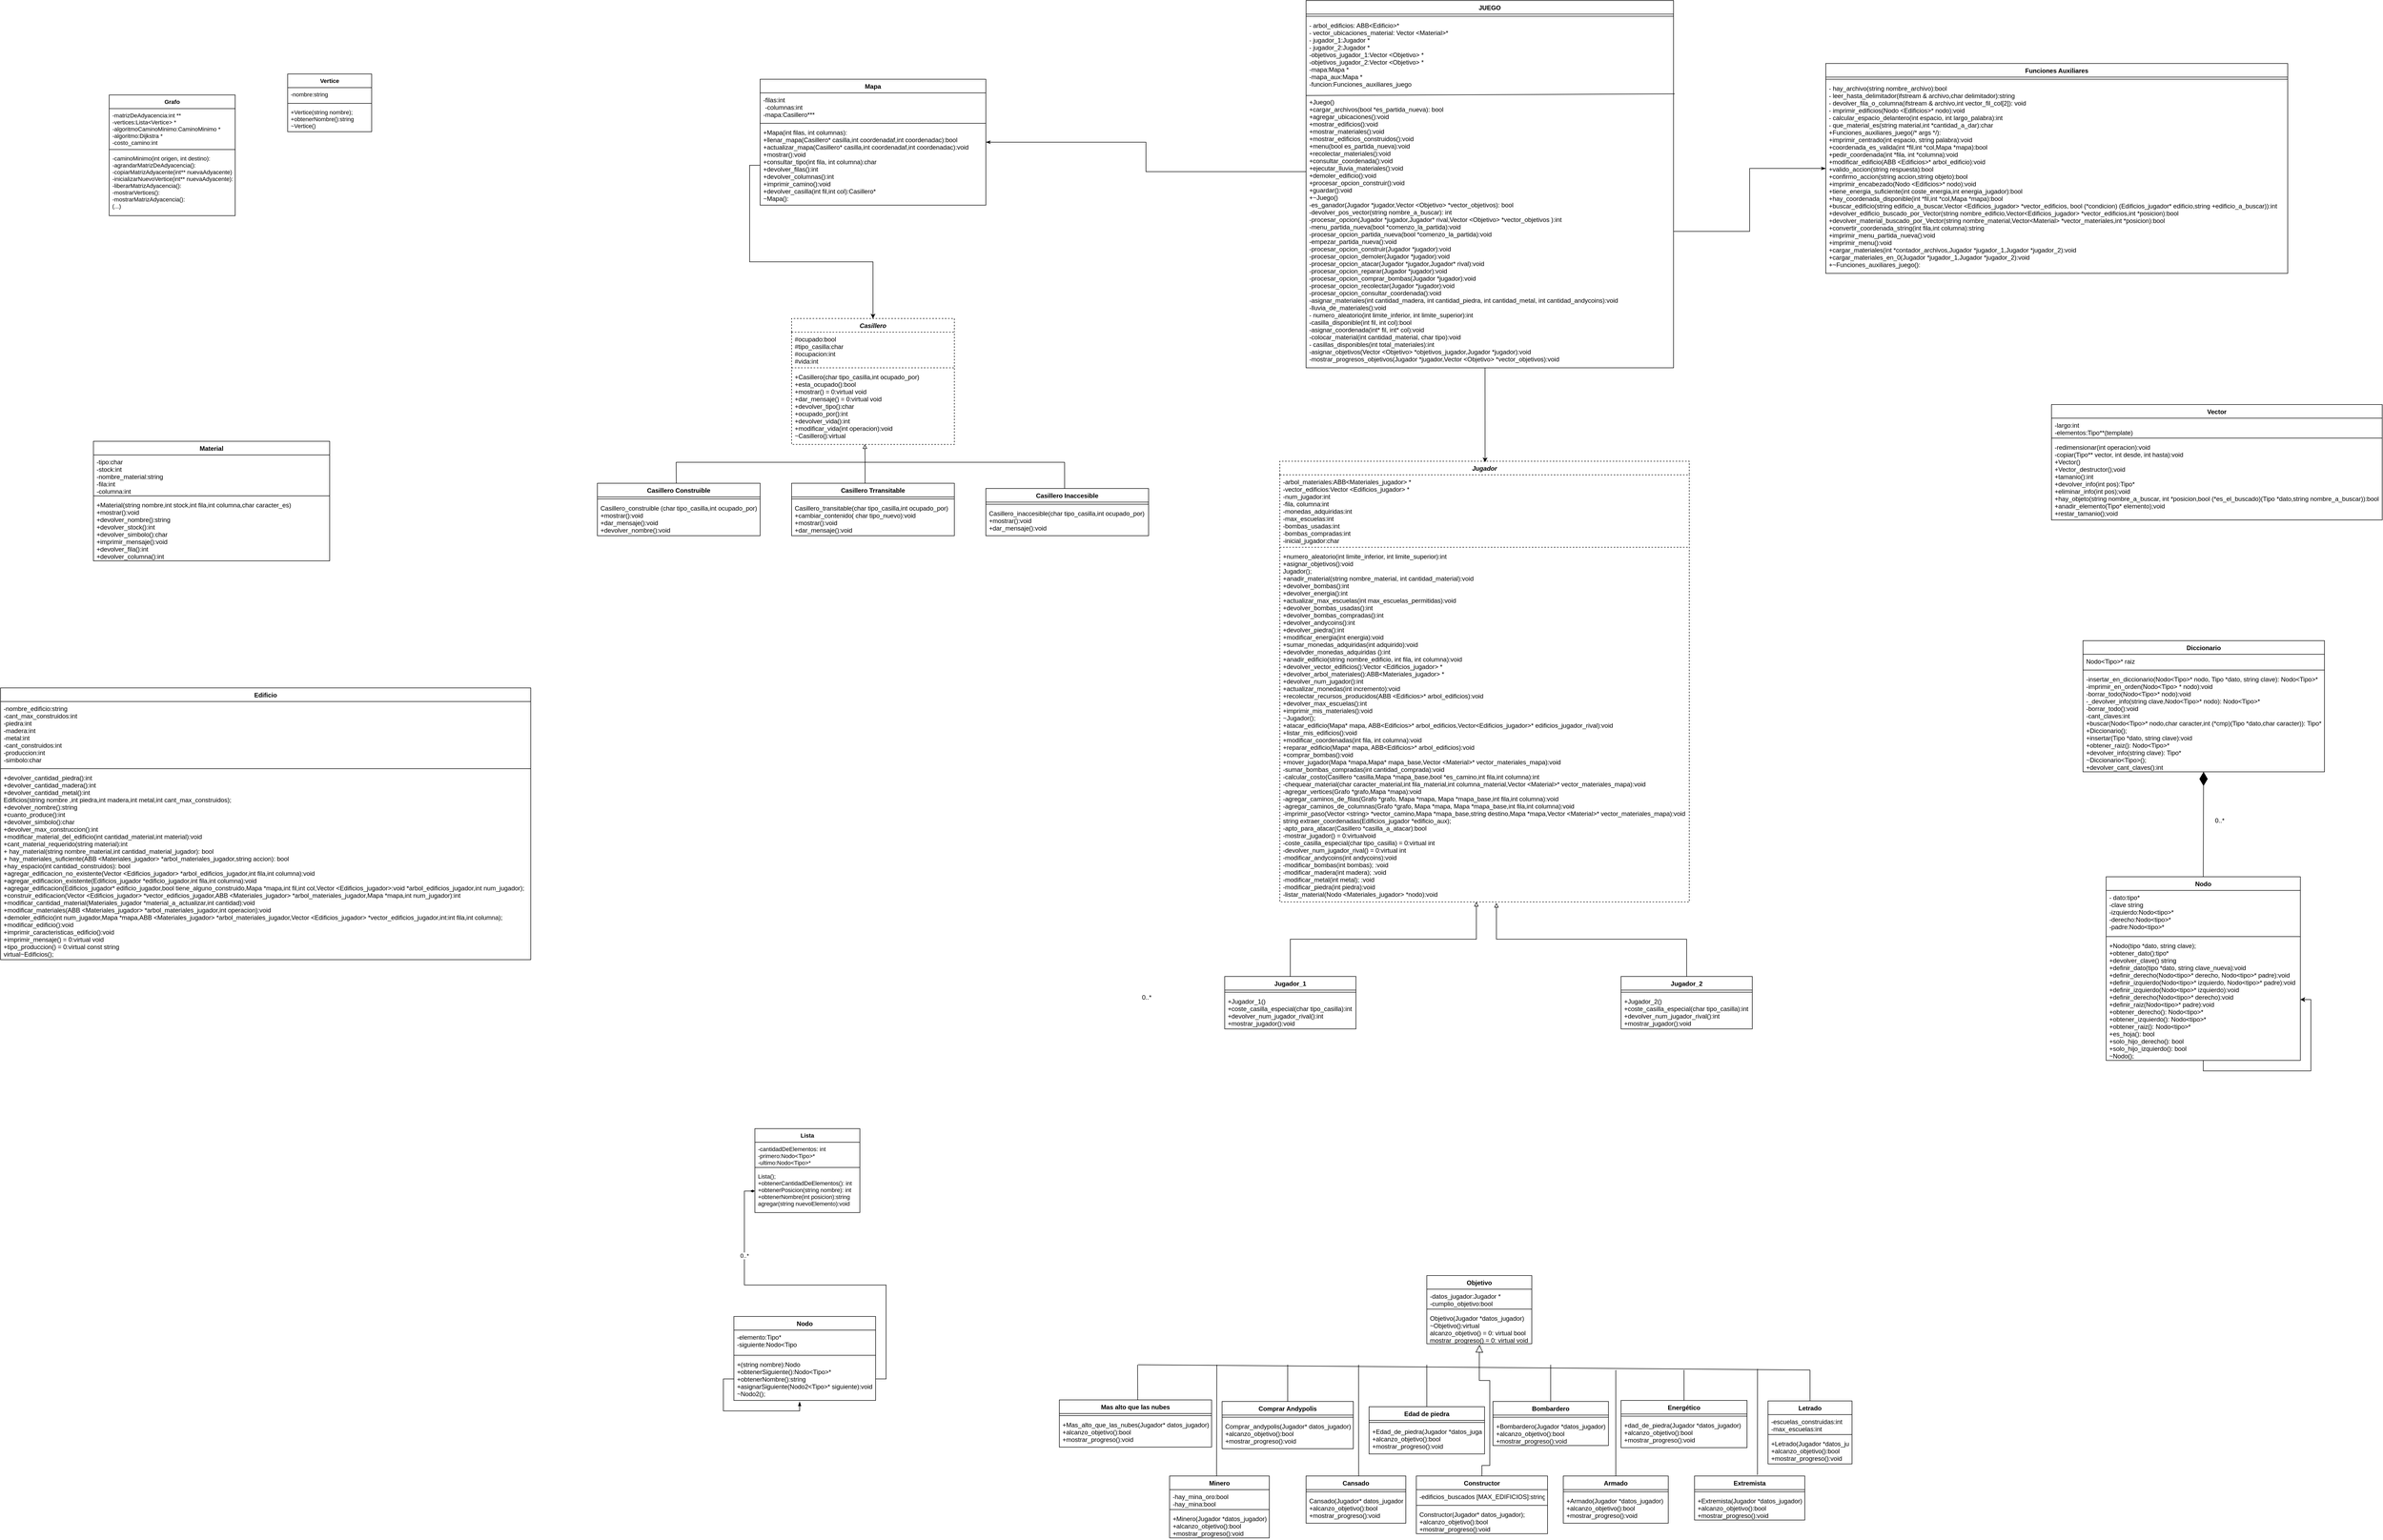 <mxfile version="15.9.6" type="github">
  <diagram id="gNfOMcQ6Xfm5AFeHPi0f" name="Page-1">
    <mxGraphModel dx="7947" dy="4168" grid="1" gridSize="10" guides="1" tooltips="1" connect="1" arrows="1" fold="1" page="1" pageScale="1" pageWidth="1169" pageHeight="827" math="0" shadow="0">
      <root>
        <mxCell id="0" />
        <mxCell id="1" parent="0" />
        <mxCell id="B9S7GfdaR4YtxmO8wC_m-5" value="Jugador" style="swimlane;fontStyle=3;align=center;verticalAlign=top;childLayout=stackLayout;horizontal=1;startSize=26;horizontalStack=0;resizeParent=1;resizeParentMax=0;resizeLast=0;collapsible=1;marginBottom=0;rounded=0;dashed=1;" parent="1" vertex="1">
          <mxGeometry x="-990" y="-1502" width="780" height="840" as="geometry" />
        </mxCell>
        <mxCell id="B9S7GfdaR4YtxmO8wC_m-6" value="-arbol_materiales:ABB&lt;Materiales_jugador&gt; *&#xa;  -vector_edificios:Vector &lt;Edificios_jugador&gt; *&#xa;  -num_jugador:int &#xa;  -fila, columna:int &#xa;  -monedas_adquiridas:int &#xa;  -max_escuelas:int &#xa;  -bombas_usadas:int &#xa;  -bombas_compradas:int &#xa;  -inicial_jugador:char" style="text;strokeColor=none;fillColor=none;align=left;verticalAlign=top;spacingLeft=4;spacingRight=4;overflow=hidden;rotatable=0;points=[[0,0.5],[1,0.5]];portConstraint=eastwest;rounded=0;dashed=1;" parent="B9S7GfdaR4YtxmO8wC_m-5" vertex="1">
          <mxGeometry y="26" width="780" height="134" as="geometry" />
        </mxCell>
        <mxCell id="B9S7GfdaR4YtxmO8wC_m-7" value="" style="line;strokeWidth=1;fillColor=none;align=left;verticalAlign=middle;spacingTop=-1;spacingLeft=3;spacingRight=3;rotatable=0;labelPosition=right;points=[];portConstraint=eastwest;rounded=0;dashed=1;" parent="B9S7GfdaR4YtxmO8wC_m-5" vertex="1">
          <mxGeometry y="160" width="780" height="8" as="geometry" />
        </mxCell>
        <mxCell id="B9S7GfdaR4YtxmO8wC_m-8" value="+numero_aleatorio(int limite_inferior, int limite_superior):int&#xa;+asignar_objetivos():void&#xa;Jugador();&#xa;+anadir_material(string nombre_material, int cantidad_material):void&#xa;+devolver_bombas():int&#xa;+devolver_energia():int&#xa;+actualizar_max_escuelas(int max_escuelas_permitidas):void&#xa;+devolver_bombas_usadas():int&#xa;+devolver_bombas_compradas():int&#xa;+devolver_andycoins():int&#xa;+devolver_piedra():int&#xa;+modificar_energia(int energia):void&#xa;+sumar_monedas_adquiridas(int adquirido):void&#xa;+devolvder_monedas_adquiridas ():int&#xa;+anadir_edificio(string nombre_edificio, int fila, int columna):void&#xa;+devolver_vector_edificios():Vector &lt;Edificios_jugador&gt; *&#xa;+devolver_arbol_materiales():ABB&lt;Materiales_jugador&gt; *&#xa;+devolver_num_jugador():int&#xa;+actualizar_monedas(int incremento):void&#xa;+recolectar_recursos_producidos(ABB &lt;Edificios&gt;* arbol_edificios):void&#xa;+devolver_max_escuelas():int&#xa;+imprimir_mis_materiales():void&#xa;~Jugador();&#xa;+atacar_edificio(Mapa* mapa, ABB&lt;Edificios&gt;* arbol_edificios,Vector&lt;Edificios_jugador&gt;* edificios_jugador_rival):void&#xa;+listar_mis_edificios():void&#xa;+modificar_coordenadas(int fila, int columna):void&#xa;+reparar_edificio(Mapa* mapa, ABB&lt;Edificios&gt;* arbol_edificios):void&#xa;+comprar_bombas():void&#xa;+mover_jugador(Mapa *mapa,Mapa* mapa_base,Vector &lt;Material&gt;* vector_materiales_mapa):void&#xa;-sumar_bombas_compradas(int cantidad_comprada):void&#xa;-calcular_costo(Casillero *casilla,Mapa *mapa_base,bool *es_camino,int fila,int columna):int&#xa;-chequear_material(char caracter_material,int fila_material,int columna_material,Vector &lt;Material&gt;* vector_materiales_mapa):void&#xa;-agregar_vertices(Grafo *grafo,Mapa *mapa):void&#xa;-agregar_caminos_de_filas(Grafo *grafo, Mapa *mapa, Mapa *mapa_base,int fila,int columna):void&#xa;-agregar_caminos_de_columnas(Grafo *grafo, Mapa *mapa, Mapa *mapa_base,int fila,int columna):void&#xa;-imprimir_paso(Vector &lt;string&gt; *vector_camino,Mapa *mapa_base,string destino,Mapa *mapa,Vector &lt;Material&gt;* vector_materiales_mapa):void&#xa;string extraer_coordenadas(Edificios_jugador *edificio_aux);  &#xa;-apto_para_atacar(Casillero *casilla_a_atacar):bool  &#xa;-mostrar_jugador() = 0:virtualvoid &#xa;-coste_casilla_especial(char tipo_casilla) = 0:virtual int&#xa;-devolver_num_jugador_rival() = 0:virtual int&#xa;-modificar_andycoins(int andycoins):void&#xa;-modificar_bombas(int bombas); :void&#xa;-modificar_madera(int madera); :void&#xa;-modificar_metal(int metal); :void&#xa;-modificar_piedra(int piedra):void&#xa;-listar_material(Nodo &lt;Materiales_jugador&gt; *nodo):void&#xa;&#xa;" style="text;strokeColor=none;fillColor=none;align=left;verticalAlign=top;spacingLeft=4;spacingRight=4;overflow=hidden;rotatable=0;points=[[0,0.5],[1,0.5]];portConstraint=eastwest;rounded=0;dashed=1;" parent="B9S7GfdaR4YtxmO8wC_m-5" vertex="1">
          <mxGeometry y="168" width="780" height="672" as="geometry" />
        </mxCell>
        <mxCell id="B9S7GfdaR4YtxmO8wC_m-18" value="JUEGO" style="swimlane;fontStyle=1;align=center;verticalAlign=top;childLayout=stackLayout;horizontal=1;startSize=26;horizontalStack=0;resizeParent=1;resizeParentMax=0;resizeLast=0;collapsible=1;marginBottom=0;rounded=0;" parent="1" vertex="1">
          <mxGeometry x="-940" y="-2380" width="700" height="700" as="geometry" />
        </mxCell>
        <mxCell id="B9S7GfdaR4YtxmO8wC_m-20" value="" style="line;strokeWidth=1;fillColor=none;align=left;verticalAlign=middle;spacingTop=-1;spacingLeft=3;spacingRight=3;rotatable=0;labelPosition=right;points=[];portConstraint=eastwest;rounded=0;" parent="B9S7GfdaR4YtxmO8wC_m-18" vertex="1">
          <mxGeometry y="26" width="700" height="8" as="geometry" />
        </mxCell>
        <mxCell id="B9S7GfdaR4YtxmO8wC_m-19" value="- arbol_edificios: ABB&lt;Edificio&gt;* &#xa;- vector_ubicaciones_material: Vector &lt;Material&gt;*&#xa;- jugador_1:Jugador *&#xa;- jugador_2:Jugador *&#xa;-objetivos_jugador_1:Vector &lt;Objetivo&gt; *&#xa;    -objetivos_jugador_2:Vector &lt;Objetivo&gt; *&#xa;    -mapa:Mapa *&#xa;    -mapa_aux:Mapa *&#xa;-funcion:Funciones_auxiliares_juego &#xa;" style="text;strokeColor=none;fillColor=none;align=left;verticalAlign=top;spacingLeft=4;spacingRight=4;overflow=hidden;rotatable=0;points=[[0,0.5],[1,0.5]];portConstraint=eastwest;rounded=0;" parent="B9S7GfdaR4YtxmO8wC_m-18" vertex="1">
          <mxGeometry y="34" width="700" height="146" as="geometry" />
        </mxCell>
        <mxCell id="B9S7GfdaR4YtxmO8wC_m-21" value="+Juego()&#xa;+cargar_archivos(bool *es_partida_nueva): bool&#xa;+agregar_ubicaciones():void&#xa;+mostrar_edificios():void&#xa;+mostrar_materiales():void&#xa;+mostrar_edificios_construidos():void&#xa;+menu(bool es_partida_nueva):void&#xa;+recolectar_materiales():void&#xa;+consultar_coordenada():void&#xa;+ejecutar_lluvia_materiales():void&#xa;+demoler_edificio():void&#xa;+procesar_opcion_construir():void&#xa;+guardar():void&#xa;+~Juego()&#xa;-es_ganador(Jugador *jugador,Vector &lt;Objetivo&gt; *vector_objetivos): bool &#xa;-devolver_pos_vector(string nombre_a_buscar): int &#xa;-procesar_opcion(Jugador *jugador,Jugador* rival,Vector &lt;Objetivo&gt; *vector_objetivos ):int &#xa;-menu_partida_nueva(bool *comenzo_la_partida):void&#xa;-procesar_opcion_partida_nueva(bool *comenzo_la_partida):void&#xa;  -empezar_partida_nueva():void&#xa;  -procesar_opcion_construir(Jugador *jugador):void&#xa;  -procesar_opcion_demoler(Jugador *jugador):void&#xa;  -procesar_opcion_atacar(Jugador *jugador,Jugador* rival):void&#xa;  -procesar_opcion_reparar(Jugador *jugador):void&#xa;  -procesar_opcion_comprar_bombas(Jugador *jugador):void&#xa;  -procesar_opcion_recolectar(Jugador *jugador):void&#xa;  -procesar_opcion_consultar_coordenada():void&#xa;  -asignar_materiales(int cantidad_madera, int cantidad_piedra, int cantidad_metal, int cantidad_andycoins):void&#xa;  -lluvia_de_materiales():void&#xa;- numero_aleatorio(int limite_inferior, int limite_superior):int&#xa;-casilla_disponible(int fil, int col):bool&#xa;  -asignar_coordenada(int* fil, int* col):void&#xa;  -colocar_material(int cantidad_material, char tipo):void&#xa;- casillas_disponibles(int total_materiales):int&#xa;  -asignar_objetivos(Vector &lt;Objetivo&gt; *objetivos_jugador,Jugador *jugador):void&#xa;  -mostrar_progresos_objetivos(Jugador *jugador,Vector &lt;Objetivo&gt; *vector_objetivos):void" style="text;strokeColor=none;fillColor=none;align=left;verticalAlign=top;spacingLeft=4;spacingRight=4;overflow=hidden;rotatable=0;points=[[0,0.5],[1,0.5]];portConstraint=eastwest;rounded=0;" parent="B9S7GfdaR4YtxmO8wC_m-18" vertex="1">
          <mxGeometry y="180" width="700" height="520" as="geometry" />
        </mxCell>
        <mxCell id="E-rghlNcItKewctkxyXF-2" value="" style="endArrow=none;html=1;rounded=0;entryX=1.003;entryY=-0.004;entryDx=0;entryDy=0;entryPerimeter=0;" parent="B9S7GfdaR4YtxmO8wC_m-18" target="B9S7GfdaR4YtxmO8wC_m-21" edge="1">
          <mxGeometry width="50" height="50" relative="1" as="geometry">
            <mxPoint y="181" as="sourcePoint" />
            <mxPoint x="350" y="181" as="targetPoint" />
          </mxGeometry>
        </mxCell>
        <mxCell id="B9S7GfdaR4YtxmO8wC_m-24" style="edgeStyle=none;rounded=0;orthogonalLoop=1;jettySize=auto;html=1;endArrow=classic;endFill=1;exitX=0.487;exitY=1.001;exitDx=0;exitDy=0;exitPerimeter=0;" parent="1" source="B9S7GfdaR4YtxmO8wC_m-21" edge="1">
          <mxGeometry relative="1" as="geometry">
            <mxPoint x="-599" y="-1500" as="targetPoint" />
          </mxGeometry>
        </mxCell>
        <mxCell id="B9S7GfdaR4YtxmO8wC_m-25" value="Casillero" style="swimlane;fontStyle=3;align=center;verticalAlign=top;childLayout=stackLayout;horizontal=1;startSize=26;horizontalStack=0;resizeParent=1;resizeParentMax=0;resizeLast=0;collapsible=1;marginBottom=0;rounded=0;dashed=1;" parent="1" vertex="1">
          <mxGeometry x="-1920" y="-1774" width="310" height="240" as="geometry" />
        </mxCell>
        <mxCell id="B9S7GfdaR4YtxmO8wC_m-26" value="#ocupado:bool &#xa;    #tipo_casilla:char&#xa;    #ocupacion:int&#xa;    #vida:int" style="text;strokeColor=none;fillColor=none;align=left;verticalAlign=top;spacingLeft=4;spacingRight=4;overflow=hidden;rotatable=0;points=[[0,0.5],[1,0.5]];portConstraint=eastwest;rounded=0;" parent="B9S7GfdaR4YtxmO8wC_m-25" vertex="1">
          <mxGeometry y="26" width="310" height="64" as="geometry" />
        </mxCell>
        <mxCell id="B9S7GfdaR4YtxmO8wC_m-27" value="" style="line;strokeWidth=1;fillColor=none;align=left;verticalAlign=middle;spacingTop=-1;spacingLeft=3;spacingRight=3;rotatable=0;labelPosition=right;points=[];portConstraint=eastwest;rounded=0;dashed=1;" parent="B9S7GfdaR4YtxmO8wC_m-25" vertex="1">
          <mxGeometry y="90" width="310" height="8" as="geometry" />
        </mxCell>
        <mxCell id="B9S7GfdaR4YtxmO8wC_m-28" value="+Casillero(char tipo_casilla,int ocupado_por)&#xa;    +esta_ocupado():bool &#xa;    +mostrar() = 0:virtual void&#xa;    +dar_mensaje() = 0:virtual void&#xa;    +devolver_tipo():char&#xa;    +ocupado_por():int&#xa;    +devolver_vida():int&#xa;    +modificar_vida(int operacion):void&#xa;    ~Casillero():virtual " style="text;strokeColor=none;fillColor=none;align=left;verticalAlign=top;spacingLeft=4;spacingRight=4;overflow=hidden;rotatable=0;points=[[0,0.5],[1,0.5]];portConstraint=eastwest;rounded=0;" parent="B9S7GfdaR4YtxmO8wC_m-25" vertex="1">
          <mxGeometry y="98" width="310" height="142" as="geometry" />
        </mxCell>
        <mxCell id="B9S7GfdaR4YtxmO8wC_m-29" value="Funciones Auxiliares" style="swimlane;fontStyle=1;align=center;verticalAlign=top;childLayout=stackLayout;horizontal=1;startSize=26;horizontalStack=0;resizeParent=1;resizeParentMax=0;resizeLast=0;collapsible=1;marginBottom=0;rounded=0;" parent="1" vertex="1">
          <mxGeometry x="50" y="-2260" width="880" height="400" as="geometry" />
        </mxCell>
        <mxCell id="B9S7GfdaR4YtxmO8wC_m-31" value="" style="line;strokeWidth=1;fillColor=none;align=left;verticalAlign=middle;spacingTop=-1;spacingLeft=3;spacingRight=3;rotatable=0;labelPosition=right;points=[];portConstraint=eastwest;rounded=0;" parent="B9S7GfdaR4YtxmO8wC_m-29" vertex="1">
          <mxGeometry y="26" width="880" height="8" as="geometry" />
        </mxCell>
        <mxCell id="B9S7GfdaR4YtxmO8wC_m-32" value=" - hay_archivo(string nombre_archivo):bool&#xa;   - leer_hasta_delimitador(ifstream &amp; archivo,char delimitador):string &#xa;- devolver_fila_o_columna(ifstream &amp; archivo,int vector_fil_col[2]): void&#xa;   - imprimir_edificios(Nodo &lt;Edificios&gt;* nodo):void &#xa;   - calcular_espacio_delantero(int espacio, int  largo_palabra):int &#xa;   - que_material_es(string material,int *cantidad_a_dar):char&#xa;+Funciones_auxiliares_juego(/* args */):&#xa;    +imprimir_centrado(int espacio, string palabra):void &#xa;    +coordenada_es_valida(int *fil,int *col,Mapa *mapa):bool &#xa;    +pedir_coordenada(int *fila, int *columna):void &#xa;    +modificar_edificio(ABB &lt;Edificios&gt;* arbol_edificio):void &#xa;    +valido_accion(string respuesta):bool &#xa;    +confirmo_accion(string accion,string objeto):bool &#xa;    +imprimir_encabezado(Nodo &lt;Edificios&gt;* nodo):void &#xa;     +tiene_energia_suficiente(int coste_energia,int energia_jugador):bool &#xa;    +hay_coordenada_disponible(int *fil,int *col,Mapa *mapa):bool &#xa;    +buscar_edificio(string edificio_a_buscar,Vector &lt;Edificios_jugador&gt; *vector_edificios, bool (*condicion) (Edificios_jugador* edificio,string +edificio_a_buscar)):int &#xa;    +devolver_edificio_buscado_por_Vector(string nombre_edificio,Vector&lt;Edificios_jugador&gt; *vector_edificios,int *posicion):bool &#xa;    +devolver_material_buscado_por_Vector(string nombre_material,Vector&lt;Material&gt; *vector_materiales,int *posicion):bool &#xa;    +convertir_coordenada_string(int fila,int columna):string &#xa;    +imprimir_menu_partida_nueva():void &#xa;    +imprimir_menu():void &#xa;    +cargar_materiales(int *contador_archivos,Jugador *jugador_1,Jugador *jugador_2):void &#xa;    +cargar_materiales_en_0(Jugador *jugador_1,Jugador *jugador_2):void &#xa;    +~Funciones_auxiliares_juego():" style="text;strokeColor=none;fillColor=none;align=left;verticalAlign=top;spacingLeft=4;spacingRight=4;overflow=hidden;rotatable=0;points=[[0,0.5],[1,0.5]];portConstraint=eastwest;rounded=0;" parent="B9S7GfdaR4YtxmO8wC_m-29" vertex="1">
          <mxGeometry y="34" width="880" height="366" as="geometry" />
        </mxCell>
        <mxCell id="E-rghlNcItKewctkxyXF-5" style="edgeStyle=orthogonalEdgeStyle;rounded=0;orthogonalLoop=1;jettySize=auto;html=1;exitX=1;exitY=0.5;exitDx=0;exitDy=0;" parent="B9S7GfdaR4YtxmO8wC_m-29" source="B9S7GfdaR4YtxmO8wC_m-32" target="B9S7GfdaR4YtxmO8wC_m-32" edge="1">
          <mxGeometry relative="1" as="geometry" />
        </mxCell>
        <mxCell id="B9S7GfdaR4YtxmO8wC_m-37" value="Casillero Trransitable" style="swimlane;fontStyle=1;align=center;verticalAlign=top;childLayout=stackLayout;horizontal=1;startSize=26;horizontalStack=0;resizeParent=1;resizeParentMax=0;resizeLast=0;collapsible=1;marginBottom=0;rounded=0;" parent="1" vertex="1">
          <mxGeometry x="-1920" y="-1460" width="310" height="100" as="geometry" />
        </mxCell>
        <mxCell id="B9S7GfdaR4YtxmO8wC_m-39" value="" style="line;strokeWidth=1;fillColor=none;align=left;verticalAlign=middle;spacingTop=-1;spacingLeft=3;spacingRight=3;rotatable=0;labelPosition=right;points=[];portConstraint=eastwest;rounded=0;" parent="B9S7GfdaR4YtxmO8wC_m-37" vertex="1">
          <mxGeometry y="26" width="310" height="8" as="geometry" />
        </mxCell>
        <mxCell id="B9S7GfdaR4YtxmO8wC_m-40" value=" Casillero_transitable(char tipo_casilla,int ocupado_por)&#xa;    +cambiar_contenido( char tipo_nuevo):void&#xa;    +mostrar():void&#xa;    +dar_mensaje():void" style="text;strokeColor=none;fillColor=none;align=left;verticalAlign=top;spacingLeft=4;spacingRight=4;overflow=hidden;rotatable=0;points=[[0,0.5],[1,0.5]];portConstraint=eastwest;rounded=0;" parent="B9S7GfdaR4YtxmO8wC_m-37" vertex="1">
          <mxGeometry y="34" width="310" height="66" as="geometry" />
        </mxCell>
        <mxCell id="B9S7GfdaR4YtxmO8wC_m-41" value="Casillero Inaccesible" style="swimlane;fontStyle=1;align=center;verticalAlign=top;childLayout=stackLayout;horizontal=1;startSize=26;horizontalStack=0;resizeParent=1;resizeParentMax=0;resizeLast=0;collapsible=1;marginBottom=0;rounded=0;" parent="1" vertex="1">
          <mxGeometry x="-1550" y="-1450" width="310" height="90" as="geometry" />
        </mxCell>
        <mxCell id="B9S7GfdaR4YtxmO8wC_m-43" value="" style="line;strokeWidth=1;fillColor=none;align=left;verticalAlign=middle;spacingTop=-1;spacingLeft=3;spacingRight=3;rotatable=0;labelPosition=right;points=[];portConstraint=eastwest;rounded=0;" parent="B9S7GfdaR4YtxmO8wC_m-41" vertex="1">
          <mxGeometry y="26" width="310" height="8" as="geometry" />
        </mxCell>
        <mxCell id="B9S7GfdaR4YtxmO8wC_m-44" value=" Casillero_inaccesible(char tipo_casilla,int ocupado_por)&#xa;    +mostrar():void&#xa;    +dar_mensaje():void" style="text;strokeColor=none;fillColor=none;align=left;verticalAlign=top;spacingLeft=4;spacingRight=4;overflow=hidden;rotatable=0;points=[[0,0.5],[1,0.5]];portConstraint=eastwest;rounded=0;" parent="B9S7GfdaR4YtxmO8wC_m-41" vertex="1">
          <mxGeometry y="34" width="310" height="56" as="geometry" />
        </mxCell>
        <mxCell id="B9S7GfdaR4YtxmO8wC_m-53" value="Casillero Construible" style="swimlane;fontStyle=1;align=center;verticalAlign=top;childLayout=stackLayout;horizontal=1;startSize=26;horizontalStack=0;resizeParent=1;resizeParentMax=0;resizeLast=0;collapsible=1;marginBottom=0;rounded=0;" parent="1" vertex="1">
          <mxGeometry x="-2290" y="-1460" width="310" height="100" as="geometry" />
        </mxCell>
        <mxCell id="B9S7GfdaR4YtxmO8wC_m-55" value="" style="line;strokeWidth=1;fillColor=none;align=left;verticalAlign=middle;spacingTop=-1;spacingLeft=3;spacingRight=3;rotatable=0;labelPosition=right;points=[];portConstraint=eastwest;rounded=0;" parent="B9S7GfdaR4YtxmO8wC_m-53" vertex="1">
          <mxGeometry y="26" width="310" height="8" as="geometry" />
        </mxCell>
        <mxCell id="B9S7GfdaR4YtxmO8wC_m-56" value=" Casillero_construible (char tipo_casilla,int ocupado_por)&#xa;    +mostrar():void&#xa;    +dar_mensaje():void&#xa;    +devolver_nombre():void&#xa;&#xa;&#xa;&#xa;" style="text;strokeColor=none;fillColor=none;align=left;verticalAlign=top;spacingLeft=4;spacingRight=4;overflow=hidden;rotatable=0;points=[[0,0.5],[1,0.5]];portConstraint=eastwest;rounded=0;" parent="B9S7GfdaR4YtxmO8wC_m-53" vertex="1">
          <mxGeometry y="34" width="310" height="66" as="geometry" />
        </mxCell>
        <mxCell id="B9S7GfdaR4YtxmO8wC_m-62" value="Mapa" style="swimlane;fontStyle=1;align=center;verticalAlign=top;childLayout=stackLayout;horizontal=1;startSize=26;horizontalStack=0;resizeParent=1;resizeParentMax=0;resizeLast=0;collapsible=1;marginBottom=0;rounded=0;" parent="1" vertex="1">
          <mxGeometry x="-1980" y="-2230" width="430" height="240" as="geometry" />
        </mxCell>
        <mxCell id="B9S7GfdaR4YtxmO8wC_m-63" value="-filas:int &#xa; -columnas:int &#xa;-mapa:Casillero***&#xa;" style="text;strokeColor=none;fillColor=none;align=left;verticalAlign=top;spacingLeft=4;spacingRight=4;overflow=hidden;rotatable=0;points=[[0,0.5],[1,0.5]];portConstraint=eastwest;rounded=0;" parent="B9S7GfdaR4YtxmO8wC_m-62" vertex="1">
          <mxGeometry y="26" width="430" height="54" as="geometry" />
        </mxCell>
        <mxCell id="B9S7GfdaR4YtxmO8wC_m-64" value="" style="line;strokeWidth=1;fillColor=none;align=left;verticalAlign=middle;spacingTop=-1;spacingLeft=3;spacingRight=3;rotatable=0;labelPosition=right;points=[];portConstraint=eastwest;rounded=0;" parent="B9S7GfdaR4YtxmO8wC_m-62" vertex="1">
          <mxGeometry y="80" width="430" height="8" as="geometry" />
        </mxCell>
        <mxCell id="B9S7GfdaR4YtxmO8wC_m-65" value="+Mapa(int filas, int columnas):&#xa;+llenar_mapa(Casillero* casilla,int coordenadaf,int coordenadac):bool&#xa;+actualizar_mapa(Casillero* casilla,int coordenadaf,int coordenadac):void&#xa;+mostrar():void&#xa;+consultar_tipo(int fila, int columna):char &#xa;+devolver_filas():int &#xa;+devolver_columnas():int&#xa;+imprimir_camino():void&#xa;+devolver_casilla(int fil,int col):Casillero*&#xa;~Mapa():" style="text;strokeColor=none;fillColor=none;align=left;verticalAlign=top;spacingLeft=4;spacingRight=4;overflow=hidden;rotatable=0;points=[[0,0.5],[1,0.5]];portConstraint=eastwest;rounded=0;" parent="B9S7GfdaR4YtxmO8wC_m-62" vertex="1">
          <mxGeometry y="88" width="430" height="152" as="geometry" />
        </mxCell>
        <mxCell id="B9S7GfdaR4YtxmO8wC_m-71" style="edgeStyle=orthogonalEdgeStyle;rounded=0;orthogonalLoop=1;jettySize=auto;html=1;endArrow=classicThin;endFill=1;exitX=0;exitY=0.281;exitDx=0;exitDy=0;exitPerimeter=0;" parent="1" source="B9S7GfdaR4YtxmO8wC_m-21" target="B9S7GfdaR4YtxmO8wC_m-62" edge="1">
          <mxGeometry relative="1" as="geometry">
            <mxPoint x="-1200" y="-2060" as="sourcePoint" />
          </mxGeometry>
        </mxCell>
        <mxCell id="B9S7GfdaR4YtxmO8wC_m-94" style="edgeStyle=orthogonalEdgeStyle;rounded=0;orthogonalLoop=1;jettySize=auto;html=1;endArrow=classicThin;endFill=1;" parent="1" source="B9S7GfdaR4YtxmO8wC_m-21" target="B9S7GfdaR4YtxmO8wC_m-29" edge="1">
          <mxGeometry relative="1" as="geometry" />
        </mxCell>
        <mxCell id="B9S7GfdaR4YtxmO8wC_m-95" value="Objetivo" style="swimlane;fontStyle=1;align=center;verticalAlign=top;childLayout=stackLayout;horizontal=1;startSize=26;horizontalStack=0;resizeParent=1;resizeParentMax=0;resizeLast=0;collapsible=1;marginBottom=0;rounded=0;" parent="1" vertex="1">
          <mxGeometry x="-710" y="50" width="200" height="130" as="geometry" />
        </mxCell>
        <mxCell id="B9S7GfdaR4YtxmO8wC_m-96" value="-datos_jugador:Jugador *&#xa;-cumplio_objetivo:bool " style="text;strokeColor=none;fillColor=none;align=left;verticalAlign=top;spacingLeft=4;spacingRight=4;overflow=hidden;rotatable=0;points=[[0,0.5],[1,0.5]];portConstraint=eastwest;rounded=0;" parent="B9S7GfdaR4YtxmO8wC_m-95" vertex="1">
          <mxGeometry y="26" width="200" height="34" as="geometry" />
        </mxCell>
        <mxCell id="B9S7GfdaR4YtxmO8wC_m-97" value="" style="line;strokeWidth=1;fillColor=none;align=left;verticalAlign=middle;spacingTop=-1;spacingLeft=3;spacingRight=3;rotatable=0;labelPosition=right;points=[];portConstraint=eastwest;rounded=0;" parent="B9S7GfdaR4YtxmO8wC_m-95" vertex="1">
          <mxGeometry y="60" width="200" height="8" as="geometry" />
        </mxCell>
        <mxCell id="B9S7GfdaR4YtxmO8wC_m-98" value="Objetivo(Jugador *datos_jugador)&#xa;  ~Objetivo():virtual&#xa;  alcanzo_objetivo() = 0: virtual bool &#xa;  mostrar_progreso() = 0: virtual void" style="text;strokeColor=none;fillColor=none;align=left;verticalAlign=top;spacingLeft=4;spacingRight=4;overflow=hidden;rotatable=0;points=[[0,0.5],[1,0.5]];portConstraint=eastwest;rounded=0;" parent="B9S7GfdaR4YtxmO8wC_m-95" vertex="1">
          <mxGeometry y="68" width="200" height="62" as="geometry" />
        </mxCell>
        <mxCell id="B9S7GfdaR4YtxmO8wC_m-99" value="Mas alto que las nubes" style="swimlane;fontStyle=1;align=center;verticalAlign=top;childLayout=stackLayout;horizontal=1;startSize=26;horizontalStack=0;resizeParent=1;resizeParentMax=0;resizeLast=0;collapsible=1;marginBottom=0;rounded=0;" parent="1" vertex="1">
          <mxGeometry x="-1410" y="287" width="290" height="90" as="geometry" />
        </mxCell>
        <mxCell id="B9S7GfdaR4YtxmO8wC_m-101" value="" style="line;strokeWidth=1;fillColor=none;align=left;verticalAlign=middle;spacingTop=-1;spacingLeft=3;spacingRight=3;rotatable=0;labelPosition=right;points=[];portConstraint=eastwest;rounded=0;" parent="B9S7GfdaR4YtxmO8wC_m-99" vertex="1">
          <mxGeometry y="26" width="290" height="8" as="geometry" />
        </mxCell>
        <mxCell id="B9S7GfdaR4YtxmO8wC_m-102" value="+Mas_alto_que_las_nubes(Jugador* datos_jugador);&#xa;    +alcanzo_objetivo():bool&#xa;    +mostrar_progreso():void" style="text;strokeColor=none;fillColor=none;align=left;verticalAlign=top;spacingLeft=4;spacingRight=4;overflow=hidden;rotatable=0;points=[[0,0.5],[1,0.5]];portConstraint=eastwest;rounded=0;" parent="B9S7GfdaR4YtxmO8wC_m-99" vertex="1">
          <mxGeometry y="34" width="290" height="56" as="geometry" />
        </mxCell>
        <mxCell id="B9S7GfdaR4YtxmO8wC_m-103" value="Bombardero" style="swimlane;fontStyle=1;align=center;verticalAlign=top;childLayout=stackLayout;horizontal=1;startSize=26;horizontalStack=0;resizeParent=1;resizeParentMax=0;resizeLast=0;collapsible=1;marginBottom=0;rounded=0;" parent="1" vertex="1">
          <mxGeometry x="-584" y="290" width="220" height="84" as="geometry" />
        </mxCell>
        <mxCell id="B9S7GfdaR4YtxmO8wC_m-105" value="" style="line;strokeWidth=1;fillColor=none;align=left;verticalAlign=middle;spacingTop=-1;spacingLeft=3;spacingRight=3;rotatable=0;labelPosition=right;points=[];portConstraint=eastwest;rounded=0;" parent="B9S7GfdaR4YtxmO8wC_m-103" vertex="1">
          <mxGeometry y="26" width="220" height="8" as="geometry" />
        </mxCell>
        <mxCell id="B9S7GfdaR4YtxmO8wC_m-106" value="+Bombardero(Jugador *datos_jugador)&#xa;    +alcanzo_objetivo():bool &#xa;    +mostrar_progreso():void  &#xa;" style="text;strokeColor=none;fillColor=none;align=left;verticalAlign=top;spacingLeft=4;spacingRight=4;overflow=hidden;rotatable=0;points=[[0,0.5],[1,0.5]];portConstraint=eastwest;rounded=0;" parent="B9S7GfdaR4YtxmO8wC_m-103" vertex="1">
          <mxGeometry y="34" width="220" height="50" as="geometry" />
        </mxCell>
        <mxCell id="B9S7GfdaR4YtxmO8wC_m-107" value="Edad de piedra" style="swimlane;fontStyle=1;align=center;verticalAlign=top;childLayout=stackLayout;horizontal=1;startSize=26;horizontalStack=0;resizeParent=1;resizeParentMax=0;resizeLast=0;collapsible=1;marginBottom=0;rounded=0;" parent="1" vertex="1">
          <mxGeometry x="-820" y="300" width="220" height="90" as="geometry" />
        </mxCell>
        <mxCell id="B9S7GfdaR4YtxmO8wC_m-109" value="" style="line;strokeWidth=1;fillColor=none;align=left;verticalAlign=middle;spacingTop=-1;spacingLeft=3;spacingRight=3;rotatable=0;labelPosition=right;points=[];portConstraint=eastwest;rounded=0;" parent="B9S7GfdaR4YtxmO8wC_m-107" vertex="1">
          <mxGeometry y="26" width="220" height="8" as="geometry" />
        </mxCell>
        <mxCell id="B9S7GfdaR4YtxmO8wC_m-110" value="+Edad_de_piedra(Jugador *datos_jugador)&#xa;    +alcanzo_objetivo():bool &#xa;    +mostrar_progreso():void  &#xa;" style="text;strokeColor=none;fillColor=none;align=left;verticalAlign=top;spacingLeft=4;spacingRight=4;overflow=hidden;rotatable=0;points=[[0,0.5],[1,0.5]];portConstraint=eastwest;rounded=0;" parent="B9S7GfdaR4YtxmO8wC_m-107" vertex="1">
          <mxGeometry y="34" width="220" height="56" as="geometry" />
        </mxCell>
        <mxCell id="B9S7GfdaR4YtxmO8wC_m-111" value="Comprar Andypolis" style="swimlane;fontStyle=1;align=center;verticalAlign=top;childLayout=stackLayout;horizontal=1;startSize=26;horizontalStack=0;resizeParent=1;resizeParentMax=0;resizeLast=0;collapsible=1;marginBottom=0;rounded=0;" parent="1" vertex="1">
          <mxGeometry x="-1100" y="290" width="250" height="90" as="geometry" />
        </mxCell>
        <mxCell id="B9S7GfdaR4YtxmO8wC_m-113" value="" style="line;strokeWidth=1;fillColor=none;align=left;verticalAlign=middle;spacingTop=-1;spacingLeft=3;spacingRight=3;rotatable=0;labelPosition=right;points=[];portConstraint=eastwest;rounded=0;" parent="B9S7GfdaR4YtxmO8wC_m-111" vertex="1">
          <mxGeometry y="26" width="250" height="8" as="geometry" />
        </mxCell>
        <mxCell id="B9S7GfdaR4YtxmO8wC_m-114" value="  Comprar_andypolis(Jugador* datos_jugador);&#xa;    +alcanzo_objetivo():bool&#xa;    +mostrar_progreso():void" style="text;strokeColor=none;fillColor=none;align=left;verticalAlign=top;spacingLeft=4;spacingRight=4;overflow=hidden;rotatable=0;points=[[0,0.5],[1,0.5]];portConstraint=eastwest;rounded=0;" parent="B9S7GfdaR4YtxmO8wC_m-111" vertex="1">
          <mxGeometry y="34" width="250" height="56" as="geometry" />
        </mxCell>
        <mxCell id="B9S7GfdaR4YtxmO8wC_m-115" value="Energético" style="swimlane;fontStyle=1;align=center;verticalAlign=top;childLayout=stackLayout;horizontal=1;startSize=26;horizontalStack=0;resizeParent=1;resizeParentMax=0;resizeLast=0;collapsible=1;marginBottom=0;rounded=0;" parent="1" vertex="1">
          <mxGeometry x="-340" y="288" width="240" height="90" as="geometry" />
        </mxCell>
        <mxCell id="B9S7GfdaR4YtxmO8wC_m-117" value="" style="line;strokeWidth=1;fillColor=none;align=left;verticalAlign=middle;spacingTop=-1;spacingLeft=3;spacingRight=3;rotatable=0;labelPosition=right;points=[];portConstraint=eastwest;rounded=0;" parent="B9S7GfdaR4YtxmO8wC_m-115" vertex="1">
          <mxGeometry y="26" width="240" height="8" as="geometry" />
        </mxCell>
        <mxCell id="B9S7GfdaR4YtxmO8wC_m-118" value="+dad_de_piedra(Jugador *datos_jugador)&#xa;    +alcanzo_objetivo():bool &#xa;    +mostrar_progreso():void  &#xa;" style="text;strokeColor=none;fillColor=none;align=left;verticalAlign=top;spacingLeft=4;spacingRight=4;overflow=hidden;rotatable=0;points=[[0,0.5],[1,0.5]];portConstraint=eastwest;rounded=0;" parent="B9S7GfdaR4YtxmO8wC_m-115" vertex="1">
          <mxGeometry y="34" width="240" height="56" as="geometry" />
        </mxCell>
        <mxCell id="B9S7GfdaR4YtxmO8wC_m-120" value="Minero" style="swimlane;fontStyle=1;align=center;verticalAlign=top;childLayout=stackLayout;horizontal=1;startSize=26;horizontalStack=0;resizeParent=1;resizeParentMax=0;resizeLast=0;collapsible=1;marginBottom=0;rounded=0;" parent="1" vertex="1">
          <mxGeometry x="-1200" y="432" width="190" height="118" as="geometry" />
        </mxCell>
        <mxCell id="B9S7GfdaR4YtxmO8wC_m-121" value="-hay_mina_oro:bool&#xa;    -hay_mina:bool" style="text;strokeColor=none;fillColor=none;align=left;verticalAlign=top;spacingLeft=4;spacingRight=4;overflow=hidden;rotatable=0;points=[[0,0.5],[1,0.5]];portConstraint=eastwest;rounded=0;" parent="B9S7GfdaR4YtxmO8wC_m-120" vertex="1">
          <mxGeometry y="26" width="190" height="34" as="geometry" />
        </mxCell>
        <mxCell id="B9S7GfdaR4YtxmO8wC_m-122" value="" style="line;strokeWidth=1;fillColor=none;align=left;verticalAlign=middle;spacingTop=-1;spacingLeft=3;spacingRight=3;rotatable=0;labelPosition=right;points=[];portConstraint=eastwest;rounded=0;" parent="B9S7GfdaR4YtxmO8wC_m-120" vertex="1">
          <mxGeometry y="60" width="190" height="8" as="geometry" />
        </mxCell>
        <mxCell id="B9S7GfdaR4YtxmO8wC_m-123" value="+Minero(Jugador *datos_jugador);&#xa;    +alcanzo_objetivo():bool&#xa;    +mostrar_progreso():void" style="text;strokeColor=none;fillColor=none;align=left;verticalAlign=top;spacingLeft=4;spacingRight=4;overflow=hidden;rotatable=0;points=[[0,0.5],[1,0.5]];portConstraint=eastwest;rounded=0;" parent="B9S7GfdaR4YtxmO8wC_m-120" vertex="1">
          <mxGeometry y="68" width="190" height="50" as="geometry" />
        </mxCell>
        <mxCell id="B9S7GfdaR4YtxmO8wC_m-124" value="Armado" style="swimlane;fontStyle=1;align=center;verticalAlign=top;childLayout=stackLayout;horizontal=1;startSize=26;horizontalStack=0;resizeParent=1;resizeParentMax=0;resizeLast=0;collapsible=1;marginBottom=0;rounded=0;" parent="1" vertex="1">
          <mxGeometry x="-450" y="432" width="200" height="90" as="geometry" />
        </mxCell>
        <mxCell id="B9S7GfdaR4YtxmO8wC_m-126" value="" style="line;strokeWidth=1;fillColor=none;align=left;verticalAlign=middle;spacingTop=-1;spacingLeft=3;spacingRight=3;rotatable=0;labelPosition=right;points=[];portConstraint=eastwest;rounded=0;" parent="B9S7GfdaR4YtxmO8wC_m-124" vertex="1">
          <mxGeometry y="26" width="200" height="8" as="geometry" />
        </mxCell>
        <mxCell id="B9S7GfdaR4YtxmO8wC_m-127" value="+Armado(Jugador *datos_jugador)&#xa;    +alcanzo_objetivo():bool &#xa;    +mostrar_progreso():void  &#xa;" style="text;strokeColor=none;fillColor=none;align=left;verticalAlign=top;spacingLeft=4;spacingRight=4;overflow=hidden;rotatable=0;points=[[0,0.5],[1,0.5]];portConstraint=eastwest;rounded=0;" parent="B9S7GfdaR4YtxmO8wC_m-124" vertex="1">
          <mxGeometry y="34" width="200" height="56" as="geometry" />
        </mxCell>
        <mxCell id="B9S7GfdaR4YtxmO8wC_m-128" value="Constructor" style="swimlane;fontStyle=1;align=center;verticalAlign=top;childLayout=stackLayout;horizontal=1;startSize=26;horizontalStack=0;resizeParent=1;resizeParentMax=0;resizeLast=0;collapsible=1;marginBottom=0;rounded=0;" parent="1" vertex="1">
          <mxGeometry x="-730" y="432" width="250" height="110" as="geometry" />
        </mxCell>
        <mxCell id="B9S7GfdaR4YtxmO8wC_m-129" value="-edificios_buscados [MAX_EDIFICIOS]:string " style="text;strokeColor=none;fillColor=none;align=left;verticalAlign=top;spacingLeft=4;spacingRight=4;overflow=hidden;rotatable=0;points=[[0,0.5],[1,0.5]];portConstraint=eastwest;rounded=0;" parent="B9S7GfdaR4YtxmO8wC_m-128" vertex="1">
          <mxGeometry y="26" width="250" height="26" as="geometry" />
        </mxCell>
        <mxCell id="B9S7GfdaR4YtxmO8wC_m-130" value="" style="line;strokeWidth=1;fillColor=none;align=left;verticalAlign=middle;spacingTop=-1;spacingLeft=3;spacingRight=3;rotatable=0;labelPosition=right;points=[];portConstraint=eastwest;rounded=0;" parent="B9S7GfdaR4YtxmO8wC_m-128" vertex="1">
          <mxGeometry y="52" width="250" height="8" as="geometry" />
        </mxCell>
        <mxCell id="B9S7GfdaR4YtxmO8wC_m-131" value="  Constructor(Jugador* datos_jugador);&#xa;    +alcanzo_objetivo():bool&#xa;    +mostrar_progreso():void" style="text;strokeColor=none;fillColor=none;align=left;verticalAlign=top;spacingLeft=4;spacingRight=4;overflow=hidden;rotatable=0;points=[[0,0.5],[1,0.5]];portConstraint=eastwest;rounded=0;" parent="B9S7GfdaR4YtxmO8wC_m-128" vertex="1">
          <mxGeometry y="60" width="250" height="50" as="geometry" />
        </mxCell>
        <mxCell id="B9S7GfdaR4YtxmO8wC_m-132" value="Cansado" style="swimlane;fontStyle=1;align=center;verticalAlign=top;childLayout=stackLayout;horizontal=1;startSize=26;horizontalStack=0;resizeParent=1;resizeParentMax=0;resizeLast=0;collapsible=1;marginBottom=0;rounded=0;" parent="1" vertex="1">
          <mxGeometry x="-940" y="432" width="190" height="90" as="geometry" />
        </mxCell>
        <mxCell id="B9S7GfdaR4YtxmO8wC_m-134" value="" style="line;strokeWidth=1;fillColor=none;align=left;verticalAlign=middle;spacingTop=-1;spacingLeft=3;spacingRight=3;rotatable=0;labelPosition=right;points=[];portConstraint=eastwest;rounded=0;" parent="B9S7GfdaR4YtxmO8wC_m-132" vertex="1">
          <mxGeometry y="26" width="190" height="8" as="geometry" />
        </mxCell>
        <mxCell id="B9S7GfdaR4YtxmO8wC_m-135" value="  Cansado(Jugador* datos_jugador);&#xa;    +alcanzo_objetivo():bool&#xa;    +mostrar_progreso():void" style="text;strokeColor=none;fillColor=none;align=left;verticalAlign=top;spacingLeft=4;spacingRight=4;overflow=hidden;rotatable=0;points=[[0,0.5],[1,0.5]];portConstraint=eastwest;rounded=0;" parent="B9S7GfdaR4YtxmO8wC_m-132" vertex="1">
          <mxGeometry y="34" width="190" height="56" as="geometry" />
        </mxCell>
        <mxCell id="B9S7GfdaR4YtxmO8wC_m-136" value="Extremista" style="swimlane;fontStyle=1;align=center;verticalAlign=top;childLayout=stackLayout;horizontal=1;startSize=26;horizontalStack=0;resizeParent=1;resizeParentMax=0;resizeLast=0;collapsible=1;marginBottom=0;rounded=0;" parent="1" vertex="1">
          <mxGeometry x="-200" y="432" width="210" height="84" as="geometry" />
        </mxCell>
        <mxCell id="B9S7GfdaR4YtxmO8wC_m-138" value="" style="line;strokeWidth=1;fillColor=none;align=left;verticalAlign=middle;spacingTop=-1;spacingLeft=3;spacingRight=3;rotatable=0;labelPosition=right;points=[];portConstraint=eastwest;rounded=0;" parent="B9S7GfdaR4YtxmO8wC_m-136" vertex="1">
          <mxGeometry y="26" width="210" height="8" as="geometry" />
        </mxCell>
        <mxCell id="B9S7GfdaR4YtxmO8wC_m-139" value="+Extremista(Jugador *datos_jugador)&#xa;    +alcanzo_objetivo():bool &#xa;    +mostrar_progreso():void  &#xa;" style="text;strokeColor=none;fillColor=none;align=left;verticalAlign=top;spacingLeft=4;spacingRight=4;overflow=hidden;rotatable=0;points=[[0,0.5],[1,0.5]];portConstraint=eastwest;rounded=0;" parent="B9S7GfdaR4YtxmO8wC_m-136" vertex="1">
          <mxGeometry y="34" width="210" height="50" as="geometry" />
        </mxCell>
        <mxCell id="B9S7GfdaR4YtxmO8wC_m-141" value="Letrado" style="swimlane;fontStyle=1;align=center;verticalAlign=top;childLayout=stackLayout;horizontal=1;startSize=26;horizontalStack=0;resizeParent=1;resizeParentMax=0;resizeLast=0;collapsible=1;marginBottom=0;rounded=0;" parent="1" vertex="1">
          <mxGeometry x="-60" y="289" width="160" height="120" as="geometry" />
        </mxCell>
        <mxCell id="B9S7GfdaR4YtxmO8wC_m-142" value="-escuelas_construidas:int&#xa;-max_escuelas:int" style="text;strokeColor=none;fillColor=none;align=left;verticalAlign=top;spacingLeft=4;spacingRight=4;overflow=hidden;rotatable=0;points=[[0,0.5],[1,0.5]];portConstraint=eastwest;rounded=0;" parent="B9S7GfdaR4YtxmO8wC_m-141" vertex="1">
          <mxGeometry y="26" width="160" height="34" as="geometry" />
        </mxCell>
        <mxCell id="B9S7GfdaR4YtxmO8wC_m-143" value="" style="line;strokeWidth=1;fillColor=none;align=left;verticalAlign=middle;spacingTop=-1;spacingLeft=3;spacingRight=3;rotatable=0;labelPosition=right;points=[];portConstraint=eastwest;rounded=0;" parent="B9S7GfdaR4YtxmO8wC_m-141" vertex="1">
          <mxGeometry y="60" width="160" height="8" as="geometry" />
        </mxCell>
        <mxCell id="B9S7GfdaR4YtxmO8wC_m-144" value="+Letrado(Jugador *datos_jugador)&#xa;    +alcanzo_objetivo():bool &#xa;    +mostrar_progreso():void  &#xa;" style="text;strokeColor=none;fillColor=none;align=left;verticalAlign=top;spacingLeft=4;spacingRight=4;overflow=hidden;rotatable=0;points=[[0,0.5],[1,0.5]];portConstraint=eastwest;rounded=0;" parent="B9S7GfdaR4YtxmO8wC_m-141" vertex="1">
          <mxGeometry y="68" width="160" height="52" as="geometry" />
        </mxCell>
        <mxCell id="B9S7GfdaR4YtxmO8wC_m-156" value="" style="endArrow=none;html=1;rounded=0;curved=1;" parent="1" edge="1">
          <mxGeometry width="50" height="50" relative="1" as="geometry">
            <mxPoint x="-1260" y="220" as="sourcePoint" />
            <mxPoint x="20" y="230" as="targetPoint" />
          </mxGeometry>
        </mxCell>
        <mxCell id="B9S7GfdaR4YtxmO8wC_m-157" value="" style="endArrow=none;html=1;rounded=0;curved=1;" parent="1" source="B9S7GfdaR4YtxmO8wC_m-107" edge="1">
          <mxGeometry width="50" height="50" relative="1" as="geometry">
            <mxPoint x="-790" y="240" as="sourcePoint" />
            <mxPoint x="-710" y="220" as="targetPoint" />
          </mxGeometry>
        </mxCell>
        <mxCell id="B9S7GfdaR4YtxmO8wC_m-159" value="" style="endArrow=none;html=1;rounded=0;curved=1;exitX=0.515;exitY=-0.002;exitDx=0;exitDy=0;exitPerimeter=0;" parent="1" source="B9S7GfdaR4YtxmO8wC_m-99" edge="1">
          <mxGeometry width="50" height="50" relative="1" as="geometry">
            <mxPoint x="-1010" y="400" as="sourcePoint" />
            <mxPoint x="-1261" y="220" as="targetPoint" />
          </mxGeometry>
        </mxCell>
        <mxCell id="B9S7GfdaR4YtxmO8wC_m-161" value="" style="endArrow=none;html=1;rounded=0;exitX=0.471;exitY=-0.003;exitDx=0;exitDy=0;exitPerimeter=0;edgeStyle=orthogonalEdgeStyle;" parent="1" source="B9S7GfdaR4YtxmO8wC_m-120" edge="1">
          <mxGeometry width="50" height="50" relative="1" as="geometry">
            <mxPoint x="-970" y="400" as="sourcePoint" />
            <mxPoint x="-1110" y="220" as="targetPoint" />
            <Array as="points">
              <mxPoint x="-1110" y="408" />
              <mxPoint x="-1110" y="408" />
            </Array>
          </mxGeometry>
        </mxCell>
        <mxCell id="B9S7GfdaR4YtxmO8wC_m-162" value="" style="endArrow=none;html=1;rounded=0;exitX=0.5;exitY=0;exitDx=0;exitDy=0;edgeStyle=orthogonalEdgeStyle;" parent="1" source="B9S7GfdaR4YtxmO8wC_m-111" edge="1">
          <mxGeometry width="50" height="50" relative="1" as="geometry">
            <mxPoint x="-810" y="400" as="sourcePoint" />
            <mxPoint x="-975" y="220" as="targetPoint" />
            <Array as="points">
              <mxPoint x="-975" y="220" />
            </Array>
          </mxGeometry>
        </mxCell>
        <mxCell id="B9S7GfdaR4YtxmO8wC_m-166" value="" style="endArrow=none;html=1;rounded=0;entryX=0.5;entryY=0;entryDx=0;entryDy=0;edgeStyle=orthogonalEdgeStyle;" parent="1" target="B9S7GfdaR4YtxmO8wC_m-124" edge="1">
          <mxGeometry width="50" height="50" relative="1" as="geometry">
            <mxPoint x="-350" y="230" as="sourcePoint" />
            <mxPoint x="-500" y="-70" as="targetPoint" />
            <Array as="points">
              <mxPoint x="-350" y="230" />
            </Array>
          </mxGeometry>
        </mxCell>
        <mxCell id="B9S7GfdaR4YtxmO8wC_m-167" value="" style="endArrow=none;html=1;rounded=0;curved=1;entryX=0.5;entryY=0;entryDx=0;entryDy=0;" parent="1" target="B9S7GfdaR4YtxmO8wC_m-103" edge="1">
          <mxGeometry width="50" height="50" relative="1" as="geometry">
            <mxPoint x="-474" y="220" as="sourcePoint" />
            <mxPoint x="-500" y="-70" as="targetPoint" />
          </mxGeometry>
        </mxCell>
        <mxCell id="B9S7GfdaR4YtxmO8wC_m-168" value="" style="endArrow=none;html=1;rounded=0;curved=1;exitX=0.527;exitY=-0.004;exitDx=0;exitDy=0;exitPerimeter=0;" parent="1" source="B9S7GfdaR4YtxmO8wC_m-132" edge="1">
          <mxGeometry width="50" height="50" relative="1" as="geometry">
            <mxPoint x="-680" y="490" as="sourcePoint" />
            <mxPoint x="-840" y="220" as="targetPoint" />
          </mxGeometry>
        </mxCell>
        <mxCell id="B9S7GfdaR4YtxmO8wC_m-169" value="" style="endArrow=none;html=1;rounded=0;exitX=0.5;exitY=0;exitDx=0;exitDy=0;edgeStyle=orthogonalEdgeStyle;" parent="1" source="B9S7GfdaR4YtxmO8wC_m-128" edge="1">
          <mxGeometry width="50" height="50" relative="1" as="geometry">
            <mxPoint x="-440" y="490" as="sourcePoint" />
            <mxPoint x="-610" y="200" as="targetPoint" />
            <Array as="points">
              <mxPoint x="-590" y="412" />
              <mxPoint x="-590" y="250" />
              <mxPoint x="-610" y="250" />
            </Array>
          </mxGeometry>
        </mxCell>
        <mxCell id="B9S7GfdaR4YtxmO8wC_m-170" value="" style="endArrow=none;html=1;rounded=0;curved=1;entryX=0.5;entryY=0;entryDx=0;entryDy=0;" parent="1" target="B9S7GfdaR4YtxmO8wC_m-115" edge="1">
          <mxGeometry width="50" height="50" relative="1" as="geometry">
            <mxPoint x="-220" y="230" as="sourcePoint" />
            <mxPoint x="-390" y="230" as="targetPoint" />
          </mxGeometry>
        </mxCell>
        <mxCell id="B9S7GfdaR4YtxmO8wC_m-172" value="" style="endArrow=none;html=1;rounded=0;curved=1;entryX=0.5;entryY=0;entryDx=0;entryDy=0;" parent="1" target="B9S7GfdaR4YtxmO8wC_m-141" edge="1">
          <mxGeometry width="50" height="50" relative="1" as="geometry">
            <mxPoint x="20" y="230" as="sourcePoint" />
            <mxPoint x="-390" y="230" as="targetPoint" />
          </mxGeometry>
        </mxCell>
        <mxCell id="5QosaufAFJHbeHt7IuYo-8" style="edgeStyle=orthogonalEdgeStyle;orthogonalLoop=1;jettySize=auto;html=1;rounded=0;" parent="1" source="B9S7GfdaR4YtxmO8wC_m-65" target="B9S7GfdaR4YtxmO8wC_m-25" edge="1">
          <mxGeometry relative="1" as="geometry">
            <mxPoint x="-1780" y="-1790" as="targetPoint" />
          </mxGeometry>
        </mxCell>
        <mxCell id="5QosaufAFJHbeHt7IuYo-15" value="" style="endArrow=none;html=1;rounded=0;" parent="1" edge="1">
          <mxGeometry width="50" height="50" relative="1" as="geometry">
            <mxPoint x="-2140" y="-1500" as="sourcePoint" />
            <mxPoint x="-1400" y="-1500" as="targetPoint" />
            <Array as="points">
              <mxPoint x="-1760" y="-1500" />
            </Array>
          </mxGeometry>
        </mxCell>
        <mxCell id="5QosaufAFJHbeHt7IuYo-16" value="" style="endArrow=none;html=1;rounded=0;entryX=0.485;entryY=-0.003;entryDx=0;entryDy=0;entryPerimeter=0;" parent="1" target="B9S7GfdaR4YtxmO8wC_m-53" edge="1">
          <mxGeometry width="50" height="50" relative="1" as="geometry">
            <mxPoint x="-2140" y="-1500" as="sourcePoint" />
            <mxPoint x="-1820" y="-1550" as="targetPoint" />
          </mxGeometry>
        </mxCell>
        <mxCell id="5QosaufAFJHbeHt7IuYo-17" value="" style="endArrow=none;html=1;rounded=0;" parent="1" edge="1">
          <mxGeometry width="50" height="50" relative="1" as="geometry">
            <mxPoint x="-1780" y="-1460" as="sourcePoint" />
            <mxPoint x="-1780" y="-1500" as="targetPoint" />
          </mxGeometry>
        </mxCell>
        <mxCell id="5QosaufAFJHbeHt7IuYo-18" value="" style="endArrow=none;html=1;rounded=0;exitX=0.484;exitY=-0.003;exitDx=0;exitDy=0;exitPerimeter=0;" parent="1" source="B9S7GfdaR4YtxmO8wC_m-41" edge="1">
          <mxGeometry width="50" height="50" relative="1" as="geometry">
            <mxPoint x="-1520" y="-1460" as="sourcePoint" />
            <mxPoint x="-1400" y="-1500" as="targetPoint" />
          </mxGeometry>
        </mxCell>
        <mxCell id="5QosaufAFJHbeHt7IuYo-19" value="" style="endArrow=block;html=1;rounded=0;endFill=0;entryX=0.45;entryY=0.998;entryDx=0;entryDy=0;entryPerimeter=0;" parent="1" target="B9S7GfdaR4YtxmO8wC_m-28" edge="1">
          <mxGeometry width="50" height="50" relative="1" as="geometry">
            <mxPoint x="-1780" y="-1500" as="sourcePoint" />
            <mxPoint x="-1780" y="-1530" as="targetPoint" />
          </mxGeometry>
        </mxCell>
        <mxCell id="XbEgYG8BNr4pHZJZ6MSk-1" value="Vector" style="swimlane;fontStyle=1;align=center;verticalAlign=top;childLayout=stackLayout;horizontal=1;startSize=26;horizontalStack=0;resizeParent=1;resizeParentMax=0;resizeLast=0;collapsible=1;marginBottom=0;" vertex="1" parent="1">
          <mxGeometry x="480" y="-1610" width="630" height="220" as="geometry" />
        </mxCell>
        <mxCell id="XbEgYG8BNr4pHZJZ6MSk-2" value="-largo:int &#xa;-elementos:Tipo**(template) " style="text;strokeColor=none;fillColor=none;align=left;verticalAlign=top;spacingLeft=4;spacingRight=4;overflow=hidden;rotatable=0;points=[[0,0.5],[1,0.5]];portConstraint=eastwest;" vertex="1" parent="XbEgYG8BNr4pHZJZ6MSk-1">
          <mxGeometry y="26" width="630" height="34" as="geometry" />
        </mxCell>
        <mxCell id="XbEgYG8BNr4pHZJZ6MSk-3" value="" style="line;strokeWidth=1;fillColor=none;align=left;verticalAlign=middle;spacingTop=-1;spacingLeft=3;spacingRight=3;rotatable=0;labelPosition=right;points=[];portConstraint=eastwest;" vertex="1" parent="XbEgYG8BNr4pHZJZ6MSk-1">
          <mxGeometry y="60" width="630" height="8" as="geometry" />
        </mxCell>
        <mxCell id="XbEgYG8BNr4pHZJZ6MSk-4" value=" -redimensionar(int operacion):void&#xa;    -copiar(Tipo** vector, int desde, int hasta):void&#xa; +Vector()&#xa;+Vector_destructor();void&#xa;    +tamanio():int&#xa;    +devolver_info(int pos):Tipo*&#xa;    +eliminar_info(int pos);void&#xa;    +hay_objeto(string nombre_a_buscar, int *posicion,bool (*es_el_buscado)(Tipo *dato,string nombre_a_buscar)):bool&#xa;    +anadir_elemento(Tipo* elemento);void&#xa;    +restar_tamanio();void" style="text;strokeColor=none;fillColor=none;align=left;verticalAlign=top;spacingLeft=4;spacingRight=4;overflow=hidden;rotatable=0;points=[[0,0.5],[1,0.5]];portConstraint=eastwest;" vertex="1" parent="XbEgYG8BNr4pHZJZ6MSk-1">
          <mxGeometry y="68" width="630" height="152" as="geometry" />
        </mxCell>
        <mxCell id="XbEgYG8BNr4pHZJZ6MSk-5" value="Diccionario" style="swimlane;fontStyle=1;align=center;verticalAlign=top;childLayout=stackLayout;horizontal=1;startSize=26;horizontalStack=0;resizeParent=1;resizeParentMax=0;resizeLast=0;collapsible=1;marginBottom=0;" vertex="1" parent="1">
          <mxGeometry x="540" y="-1160" width="460" height="250" as="geometry" />
        </mxCell>
        <mxCell id="XbEgYG8BNr4pHZJZ6MSk-6" value="Nodo&lt;Tipo&gt;* raiz" style="text;strokeColor=none;fillColor=none;align=left;verticalAlign=top;spacingLeft=4;spacingRight=4;overflow=hidden;rotatable=0;points=[[0,0.5],[1,0.5]];portConstraint=eastwest;dashed=1;" vertex="1" parent="XbEgYG8BNr4pHZJZ6MSk-5">
          <mxGeometry y="26" width="460" height="26" as="geometry" />
        </mxCell>
        <mxCell id="XbEgYG8BNr4pHZJZ6MSk-7" value="" style="line;strokeWidth=1;fillColor=none;align=left;verticalAlign=middle;spacingTop=-1;spacingLeft=3;spacingRight=3;rotatable=0;labelPosition=right;points=[];portConstraint=eastwest;" vertex="1" parent="XbEgYG8BNr4pHZJZ6MSk-5">
          <mxGeometry y="52" width="460" height="8" as="geometry" />
        </mxCell>
        <mxCell id="XbEgYG8BNr4pHZJZ6MSk-8" value="-insertar_en_diccionario(Nodo&lt;Tipo&gt;* nodo, Tipo *dato, string clave):  Nodo&lt;Tipo&gt;* &#xa;    -imprimir_en_orden(Nodo&lt;Tipo&gt; * nodo):void&#xa;    -borrar_todo(Nodo&lt;Tipo&gt;* nodo):void&#xa;  -_devolver_info(string clave,Nodo&lt;Tipo&gt;* nodo):  Nodo&lt;Tipo&gt;* &#xa;    -borrar_todo():void&#xa;    -cant_claves:int&#xa;+buscar(Nodo&lt;Tipo&gt;* nodo,char caracter,int (*cmp)(Tipo *dato,char caracter)): Tipo* &#xa;    +Diccionario();&#xa;    +insertar(Tipo *dato, string clave):void&#xa;  +obtener_raiz():  Nodo&lt;Tipo&gt;* &#xa;   +devolver_info(string clave): Tipo* &#xa;    ~Diccionario&lt;Tipo&gt;();&#xa;    +devolver_cant_claves():int" style="text;strokeColor=none;fillColor=none;align=left;verticalAlign=top;spacingLeft=4;spacingRight=4;overflow=hidden;rotatable=0;points=[[0,0.5],[1,0.5]];portConstraint=eastwest;" vertex="1" parent="XbEgYG8BNr4pHZJZ6MSk-5">
          <mxGeometry y="60" width="460" height="190" as="geometry" />
        </mxCell>
        <mxCell id="XbEgYG8BNr4pHZJZ6MSk-12" value="Nodo" style="swimlane;fontStyle=1;align=center;verticalAlign=top;childLayout=stackLayout;horizontal=1;startSize=26;horizontalStack=0;resizeParent=1;resizeParentMax=0;resizeLast=0;collapsible=1;marginBottom=0;" vertex="1" parent="1">
          <mxGeometry x="584.09" y="-710" width="370" height="350" as="geometry" />
        </mxCell>
        <mxCell id="XbEgYG8BNr4pHZJZ6MSk-16" style="edgeStyle=orthogonalEdgeStyle;rounded=0;orthogonalLoop=1;jettySize=auto;html=1;exitX=1;exitY=0.5;exitDx=0;exitDy=0;" edge="1" parent="XbEgYG8BNr4pHZJZ6MSk-12" source="XbEgYG8BNr4pHZJZ6MSk-13" target="XbEgYG8BNr4pHZJZ6MSk-12">
          <mxGeometry relative="1" as="geometry">
            <Array as="points">
              <mxPoint x="180" y="39" />
              <mxPoint x="180" y="140" />
              <mxPoint x="80" y="140" />
            </Array>
          </mxGeometry>
        </mxCell>
        <mxCell id="XbEgYG8BNr4pHZJZ6MSk-13" value=" - dato:tipo*&#xa;    -clave  string &#xa;    -izquierdo:Nodo&lt;tipo&gt;* &#xa;    -derecho:Nodo&lt;tipo&gt;* &#xa;    -padre:Nodo&lt;tipo&gt;* " style="text;strokeColor=none;fillColor=none;align=left;verticalAlign=top;spacingLeft=4;spacingRight=4;overflow=hidden;rotatable=0;points=[[0,0.5],[1,0.5]];portConstraint=eastwest;" vertex="1" parent="XbEgYG8BNr4pHZJZ6MSk-12">
          <mxGeometry y="26" width="370" height="84" as="geometry" />
        </mxCell>
        <mxCell id="XbEgYG8BNr4pHZJZ6MSk-14" value="" style="line;strokeWidth=1;fillColor=none;align=left;verticalAlign=middle;spacingTop=-1;spacingLeft=3;spacingRight=3;rotatable=0;labelPosition=right;points=[];portConstraint=eastwest;" vertex="1" parent="XbEgYG8BNr4pHZJZ6MSk-12">
          <mxGeometry y="110" width="370" height="8" as="geometry" />
        </mxCell>
        <mxCell id="XbEgYG8BNr4pHZJZ6MSk-15" value=" +Nodo(tipo *dato, string clave);&#xa;    +obtener_dato():tipo*&#xa;  +devolver_clave()  string &#xa;    +definir_dato(tipo *dato, string clave_nueva):void&#xa;    +definir_derecho(Nodo&lt;tipo&gt;* derecho, Nodo&lt;tipo&gt;* padre):void&#xa;    +definir_izquierdo(Nodo&lt;tipo&gt;* izquierdo, Nodo&lt;tipo&gt;* padre):void&#xa;    +definir_izquierdo(Nodo&lt;tipo&gt;* izquierdo):void&#xa;    +definir_derecho(Nodo&lt;tipo&gt;* derecho):void&#xa;    +definir_raiz(Nodo&lt;tipo&gt;* padre):void&#xa;    +obtener_derecho(): Nodo&lt;tipo&gt;* &#xa;    +obtener_izquierdo(): Nodo&lt;tipo&gt;* &#xa;    +obtener_raiz(): Nodo&lt;tipo&gt;* &#xa;    +es_hoja():  bool &#xa;    +solo_hijo_derecho():  bool &#xa;    +solo_hijo_izquierdo():  bool &#xa;    ~Nodo();" style="text;strokeColor=none;fillColor=none;align=left;verticalAlign=top;spacingLeft=4;spacingRight=4;overflow=hidden;rotatable=0;points=[[0,0.5],[1,0.5]];portConstraint=eastwest;" vertex="1" parent="XbEgYG8BNr4pHZJZ6MSk-12">
          <mxGeometry y="118" width="370" height="232" as="geometry" />
        </mxCell>
        <mxCell id="XbEgYG8BNr4pHZJZ6MSk-17" style="edgeStyle=orthogonalEdgeStyle;rounded=0;orthogonalLoop=1;jettySize=auto;html=1;" edge="1" parent="XbEgYG8BNr4pHZJZ6MSk-12" source="XbEgYG8BNr4pHZJZ6MSk-12" target="XbEgYG8BNr4pHZJZ6MSk-15">
          <mxGeometry relative="1" as="geometry" />
        </mxCell>
        <mxCell id="XbEgYG8BNr4pHZJZ6MSk-18" value="" style="endArrow=diamondThin;endFill=1;endSize=24;html=1;rounded=0;exitX=0.5;exitY=0;exitDx=0;exitDy=0;" edge="1" parent="1" source="XbEgYG8BNr4pHZJZ6MSk-12" target="XbEgYG8BNr4pHZJZ6MSk-8">
          <mxGeometry width="160" relative="1" as="geometry">
            <mxPoint x="-290" y="-660" as="sourcePoint" />
            <mxPoint x="-130" y="-660" as="targetPoint" />
          </mxGeometry>
        </mxCell>
        <mxCell id="XbEgYG8BNr4pHZJZ6MSk-19" value="0..*" style="text;html=1;align=center;verticalAlign=middle;resizable=0;points=[];autosize=1;strokeColor=none;fillColor=none;" vertex="1" parent="1">
          <mxGeometry x="785" y="-827" width="30" height="20" as="geometry" />
        </mxCell>
        <mxCell id="XbEgYG8BNr4pHZJZ6MSk-29" style="edgeStyle=orthogonalEdgeStyle;rounded=0;orthogonalLoop=1;jettySize=auto;html=1;entryX=0.48;entryY=1;entryDx=0;entryDy=0;entryPerimeter=0;endArrow=block;endFill=0;" edge="1" parent="1" source="XbEgYG8BNr4pHZJZ6MSk-20" target="B9S7GfdaR4YtxmO8wC_m-8">
          <mxGeometry relative="1" as="geometry" />
        </mxCell>
        <mxCell id="XbEgYG8BNr4pHZJZ6MSk-20" value="Jugador_1" style="swimlane;fontStyle=1;align=center;verticalAlign=top;childLayout=stackLayout;horizontal=1;startSize=26;horizontalStack=0;resizeParent=1;resizeParentMax=0;resizeLast=0;collapsible=1;marginBottom=0;" vertex="1" parent="1">
          <mxGeometry x="-1095" y="-520" width="250" height="100" as="geometry" />
        </mxCell>
        <mxCell id="XbEgYG8BNr4pHZJZ6MSk-22" value="" style="line;strokeWidth=1;fillColor=none;align=left;verticalAlign=middle;spacingTop=-1;spacingLeft=3;spacingRight=3;rotatable=0;labelPosition=right;points=[];portConstraint=eastwest;" vertex="1" parent="XbEgYG8BNr4pHZJZ6MSk-20">
          <mxGeometry y="26" width="250" height="8" as="geometry" />
        </mxCell>
        <mxCell id="XbEgYG8BNr4pHZJZ6MSk-23" value="+Jugador_1()&#xa;    +coste_casilla_especial(char tipo_casilla):int &#xa;    +devolver_num_jugador_rival():int &#xa;    +mostrar_jugador():void " style="text;strokeColor=none;fillColor=none;align=left;verticalAlign=top;spacingLeft=4;spacingRight=4;overflow=hidden;rotatable=0;points=[[0,0.5],[1,0.5]];portConstraint=eastwest;" vertex="1" parent="XbEgYG8BNr4pHZJZ6MSk-20">
          <mxGeometry y="34" width="250" height="66" as="geometry" />
        </mxCell>
        <mxCell id="XbEgYG8BNr4pHZJZ6MSk-32" style="edgeStyle=orthogonalEdgeStyle;rounded=0;orthogonalLoop=1;jettySize=auto;html=1;endArrow=block;endFill=0;entryX=0.529;entryY=1.003;entryDx=0;entryDy=0;entryPerimeter=0;" edge="1" parent="1" source="XbEgYG8BNr4pHZJZ6MSk-25" target="B9S7GfdaR4YtxmO8wC_m-8">
          <mxGeometry relative="1" as="geometry">
            <mxPoint x="-610" y="-660" as="targetPoint" />
            <Array as="points">
              <mxPoint x="-215" y="-591" />
              <mxPoint x="-577" y="-591" />
            </Array>
          </mxGeometry>
        </mxCell>
        <mxCell id="XbEgYG8BNr4pHZJZ6MSk-25" value="Jugador_2" style="swimlane;fontStyle=1;align=center;verticalAlign=top;childLayout=stackLayout;horizontal=1;startSize=26;horizontalStack=0;resizeParent=1;resizeParentMax=0;resizeLast=0;collapsible=1;marginBottom=0;" vertex="1" parent="1">
          <mxGeometry x="-340" y="-520" width="250" height="100" as="geometry" />
        </mxCell>
        <mxCell id="XbEgYG8BNr4pHZJZ6MSk-26" value="" style="line;strokeWidth=1;fillColor=none;align=left;verticalAlign=middle;spacingTop=-1;spacingLeft=3;spacingRight=3;rotatable=0;labelPosition=right;points=[];portConstraint=eastwest;" vertex="1" parent="XbEgYG8BNr4pHZJZ6MSk-25">
          <mxGeometry y="26" width="250" height="8" as="geometry" />
        </mxCell>
        <mxCell id="XbEgYG8BNr4pHZJZ6MSk-27" value="+Jugador_2()&#xa;    +coste_casilla_especial(char tipo_casilla):int &#xa;    +devolver_num_jugador_rival():int &#xa;    +mostrar_jugador():void " style="text;strokeColor=none;fillColor=none;align=left;verticalAlign=top;spacingLeft=4;spacingRight=4;overflow=hidden;rotatable=0;points=[[0,0.5],[1,0.5]];portConstraint=eastwest;" vertex="1" parent="XbEgYG8BNr4pHZJZ6MSk-25">
          <mxGeometry y="34" width="250" height="66" as="geometry" />
        </mxCell>
        <mxCell id="XbEgYG8BNr4pHZJZ6MSk-36" value="Material" style="swimlane;fontStyle=1;align=center;verticalAlign=top;childLayout=stackLayout;horizontal=1;startSize=26;horizontalStack=0;resizeParent=1;resizeParentMax=0;resizeLast=0;collapsible=1;marginBottom=0;strokeColor=#000000;fillColor=#FFFFFF;" vertex="1" parent="1">
          <mxGeometry x="-3250" y="-1540" width="450" height="228" as="geometry" />
        </mxCell>
        <mxCell id="XbEgYG8BNr4pHZJZ6MSk-37" value="-tipo:char&#xa;-stock:int&#xa;-nombre_material:string&#xa;-fila:int&#xa;-columna:int&#xa;" style="text;strokeColor=none;fillColor=none;align=left;verticalAlign=top;spacingLeft=4;spacingRight=4;overflow=hidden;rotatable=0;points=[[0,0.5],[1,0.5]];portConstraint=eastwest;" vertex="1" parent="XbEgYG8BNr4pHZJZ6MSk-36">
          <mxGeometry y="26" width="450" height="74" as="geometry" />
        </mxCell>
        <mxCell id="XbEgYG8BNr4pHZJZ6MSk-38" value="" style="line;strokeWidth=1;fillColor=none;align=left;verticalAlign=middle;spacingTop=-1;spacingLeft=3;spacingRight=3;rotatable=0;labelPosition=right;points=[];portConstraint=eastwest;" vertex="1" parent="XbEgYG8BNr4pHZJZ6MSk-36">
          <mxGeometry y="100" width="450" height="8" as="geometry" />
        </mxCell>
        <mxCell id="XbEgYG8BNr4pHZJZ6MSk-39" value="+Material(string nombre,int stock,int fila,int columna,char caracter_es)&#xa;+mostrar():void&#xa;+devolver_nombre():string&#xa;+devolver_stock():int&#xa;+devolver_simbolo():char&#xa;+imprimir_mensaje():void&#xa;+devolver_fila():int&#xa;+devolver_columna():int" style="text;strokeColor=none;fillColor=none;align=left;verticalAlign=top;spacingLeft=4;spacingRight=4;overflow=hidden;rotatable=0;points=[[0,0.5],[1,0.5]];portConstraint=eastwest;" vertex="1" parent="XbEgYG8BNr4pHZJZ6MSk-36">
          <mxGeometry y="108" width="450" height="120" as="geometry" />
        </mxCell>
        <mxCell id="XbEgYG8BNr4pHZJZ6MSk-40" value="Edificio" style="swimlane;fontStyle=1;align=center;verticalAlign=top;childLayout=stackLayout;horizontal=1;startSize=26;horizontalStack=0;resizeParent=1;resizeParentMax=0;resizeLast=0;collapsible=1;marginBottom=0;strokeColor=#000000;fillColor=#FFFFFF;" vertex="1" parent="1">
          <mxGeometry x="-3427" y="-1070" width="1010" height="518" as="geometry" />
        </mxCell>
        <mxCell id="XbEgYG8BNr4pHZJZ6MSk-41" value=" -nombre_edificio:string &#xa;    -cant_max_construidos:int &#xa;    -piedra:int &#xa;    -madera:int &#xa;    -metal:int &#xa;    -cant_construidos:int &#xa;    -produccion:int &#xa;    -simbolo:char" style="text;strokeColor=none;fillColor=none;align=left;verticalAlign=top;spacingLeft=4;spacingRight=4;overflow=hidden;rotatable=0;points=[[0,0.5],[1,0.5]];portConstraint=eastwest;" vertex="1" parent="XbEgYG8BNr4pHZJZ6MSk-40">
          <mxGeometry y="26" width="1010" height="124" as="geometry" />
        </mxCell>
        <mxCell id="XbEgYG8BNr4pHZJZ6MSk-42" value="" style="line;strokeWidth=1;fillColor=none;align=left;verticalAlign=middle;spacingTop=-1;spacingLeft=3;spacingRight=3;rotatable=0;labelPosition=right;points=[];portConstraint=eastwest;" vertex="1" parent="XbEgYG8BNr4pHZJZ6MSk-40">
          <mxGeometry y="150" width="1010" height="8" as="geometry" />
        </mxCell>
        <mxCell id="XbEgYG8BNr4pHZJZ6MSk-43" value="+devolver_cantidad_piedra():int &#xa;  +devolver_cantidad_madera():int &#xa;  +devolver_cantidad_metal():int &#xa;  Edificios(string nombre ,int piedra,int madera,int metal,int cant_max_construidos);&#xa;  +devolver_nombre():string &#xa;  +cuanto_produce():int &#xa;  +devolver_simbolo():char&#xa;  +devolver_max_construccion():int &#xa;  +modificar_material_del_edificio(int cantidad_material,int material):void &#xa;  +cant_material_requerido(string material):int &#xa;  + hay_material(string nombre_material,int cantidad_material_jugador):  bool&#xa;  + hay_materiales_suficiente(ABB &lt;Materiales_jugador&gt; *arbol_materiales_jugador,string accion):  bool&#xa;  +hay_espacio(int cantidad_construidos):  bool&#xa;  +agregar_edificacion_no_existente(Vector &lt;Edificios_jugador&gt; *arbol_edificios_jugador,int fila,int columna):void &#xa;  +agregar_edificacion_existente(Edificios_jugador *edificio_jugador,int fila,int columna):void &#xa;  +agregar_edificacion(Edificios_jugador* edificio_jugador,bool tiene_alguno_construido,Mapa *mapa,int fil,int col,Vector &lt;Edificios_jugador&gt;:void *arbol_edificios_jugador,int num_jugador);&#xa;  +construir_edificacion(Vector &lt;Edificios_jugador&gt; *vector_edificios_jugador,ABB &lt;Materiales_jugador&gt; *arbol_materiales_jugador,Mapa *mapa,int num_jugador):int &#xa;  +modificar_cantidad_material(Materiales_jugador *material_a_actualizar,int cantidad):void &#xa;  +modificar_materiales(ABB &lt;Materiales_jugador&gt; *arbol_materiales_jugador,int operacion):void &#xa;  +demoler_edificio(int num_jugador,Mapa *mapa,ABB &lt;Materiales_jugador&gt; *arbol_materiales_jugador,Vector &lt;Edificios_jugador&gt; *vector_edificios_jugador,int:int    fila,int columna);&#xa;  +modificar_edificio():void &#xa;  +imprimir_caracteristicas_edificio():void &#xa;  +imprimir_mensaje() = 0:virtual void &#xa;  +tipo_produccion() = 0:virtual const string &#xa;  virtual~Edificios();" style="text;strokeColor=none;fillColor=none;align=left;verticalAlign=top;spacingLeft=4;spacingRight=4;overflow=hidden;rotatable=0;points=[[0,0.5],[1,0.5]];portConstraint=eastwest;" vertex="1" parent="XbEgYG8BNr4pHZJZ6MSk-40">
          <mxGeometry y="158" width="1010" height="360" as="geometry" />
        </mxCell>
        <mxCell id="XbEgYG8BNr4pHZJZ6MSk-46" value="" style="endArrow=block;endFill=0;endSize=12;html=1;rounded=0;labelBackgroundColor=default;fontFamily=Helvetica;fontSize=11;fontColor=default;strokeColor=default;strokeWidth=1;jumpSize=3;entryX=0.502;entryY=1.033;entryDx=0;entryDy=0;entryPerimeter=0;" edge="1" parent="1" target="B9S7GfdaR4YtxmO8wC_m-98">
          <mxGeometry width="160" relative="1" as="geometry">
            <mxPoint x="-610" y="200" as="sourcePoint" />
            <mxPoint x="-540" y="200" as="targetPoint" />
          </mxGeometry>
        </mxCell>
        <mxCell id="B9S7GfdaR4YtxmO8wC_m-160" value="" style="endArrow=none;html=1;rounded=0;curved=1;exitX=0.571;exitY=-0.024;exitDx=0;exitDy=0;exitPerimeter=0;" parent="1" edge="1" source="B9S7GfdaR4YtxmO8wC_m-136">
          <mxGeometry width="50" height="50" relative="1" as="geometry">
            <mxPoint x="-80" y="408" as="sourcePoint" />
            <mxPoint x="-80" y="228" as="targetPoint" />
          </mxGeometry>
        </mxCell>
        <mxCell id="XbEgYG8BNr4pHZJZ6MSk-48" value="Lista" style="swimlane;fontStyle=1;align=center;verticalAlign=top;childLayout=stackLayout;horizontal=1;startSize=26;horizontalStack=0;resizeParent=1;resizeParentMax=0;resizeLast=0;collapsible=1;marginBottom=0;fontFamily=Helvetica;fontSize=11;fontColor=default;strokeColor=#000000;fillColor=#FFFFFF;" vertex="1" parent="1">
          <mxGeometry x="-1990" y="-230" width="200" height="160" as="geometry" />
        </mxCell>
        <mxCell id="XbEgYG8BNr4pHZJZ6MSk-49" value="-cantidadDeElementos: int&#xa;  -primero:Nodo&lt;Tipo&gt;* &#xa;  -ultimo:Nodo&lt;Tipo&gt;* " style="text;strokeColor=none;fillColor=none;align=left;verticalAlign=top;spacingLeft=4;spacingRight=4;overflow=hidden;rotatable=0;points=[[0,0.5],[1,0.5]];portConstraint=eastwest;fontFamily=Helvetica;fontSize=11;fontColor=default;" vertex="1" parent="XbEgYG8BNr4pHZJZ6MSk-48">
          <mxGeometry y="26" width="200" height="44" as="geometry" />
        </mxCell>
        <mxCell id="XbEgYG8BNr4pHZJZ6MSk-50" value="" style="line;strokeWidth=1;fillColor=none;align=left;verticalAlign=middle;spacingTop=-1;spacingLeft=3;spacingRight=3;rotatable=0;labelPosition=right;points=[];portConstraint=eastwest;fontFamily=Helvetica;fontSize=11;fontColor=default;" vertex="1" parent="XbEgYG8BNr4pHZJZ6MSk-48">
          <mxGeometry y="70" width="200" height="8" as="geometry" />
        </mxCell>
        <mxCell id="XbEgYG8BNr4pHZJZ6MSk-51" value="Lista();&#xa;+obtenerCantidadDeElementos():  int&#xa;+obtenerPosicion(string nombre):  int&#xa;+obtenerNombre(int posicion):string &#xa;agregar(string nuevoElemento):void &#xa;" style="text;strokeColor=none;fillColor=none;align=left;verticalAlign=top;spacingLeft=4;spacingRight=4;overflow=hidden;rotatable=0;points=[[0,0.5],[1,0.5]];portConstraint=eastwest;fontFamily=Helvetica;fontSize=11;fontColor=default;" vertex="1" parent="XbEgYG8BNr4pHZJZ6MSk-48">
          <mxGeometry y="78" width="200" height="82" as="geometry" />
        </mxCell>
        <mxCell id="XbEgYG8BNr4pHZJZ6MSk-52" value="Nodo" style="swimlane;fontStyle=1;align=center;verticalAlign=top;childLayout=stackLayout;horizontal=1;startSize=26;horizontalStack=0;resizeParent=1;resizeParentMax=0;resizeLast=0;collapsible=1;marginBottom=0;" vertex="1" parent="1">
          <mxGeometry x="-2030" y="128" width="270" height="160" as="geometry" />
        </mxCell>
        <mxCell id="XbEgYG8BNr4pHZJZ6MSk-53" style="edgeStyle=orthogonalEdgeStyle;rounded=0;orthogonalLoop=1;jettySize=auto;html=1;exitX=1;exitY=0.5;exitDx=0;exitDy=0;" edge="1" parent="XbEgYG8BNr4pHZJZ6MSk-52" source="XbEgYG8BNr4pHZJZ6MSk-54" target="XbEgYG8BNr4pHZJZ6MSk-52">
          <mxGeometry relative="1" as="geometry">
            <Array as="points">
              <mxPoint x="180" y="39" />
              <mxPoint x="180" y="140" />
              <mxPoint x="80" y="140" />
            </Array>
          </mxGeometry>
        </mxCell>
        <mxCell id="XbEgYG8BNr4pHZJZ6MSk-54" value="  -elemento:Tipo* &#xa;    -siguiente:Nodo&lt;Tipo" style="text;strokeColor=none;fillColor=none;align=left;verticalAlign=top;spacingLeft=4;spacingRight=4;overflow=hidden;rotatable=0;points=[[0,0.5],[1,0.5]];portConstraint=eastwest;" vertex="1" parent="XbEgYG8BNr4pHZJZ6MSk-52">
          <mxGeometry y="26" width="270" height="44" as="geometry" />
        </mxCell>
        <mxCell id="XbEgYG8BNr4pHZJZ6MSk-55" value="" style="line;strokeWidth=1;fillColor=none;align=left;verticalAlign=middle;spacingTop=-1;spacingLeft=3;spacingRight=3;rotatable=0;labelPosition=right;points=[];portConstraint=eastwest;" vertex="1" parent="XbEgYG8BNr4pHZJZ6MSk-52">
          <mxGeometry y="70" width="270" height="8" as="geometry" />
        </mxCell>
        <mxCell id="XbEgYG8BNr4pHZJZ6MSk-56" value=" +(string nombre):Nodo&#xa;    +obtenerSiguiente():Nodo&lt;Tipo&gt;*&#xa;    +obtenerNombre():string&#xa;    +asignarSiguiente(Nodo2&lt;Tipo&gt;* siguiente):void&#xa;    ~Nodo2();" style="text;strokeColor=none;fillColor=none;align=left;verticalAlign=top;spacingLeft=4;spacingRight=4;overflow=hidden;rotatable=0;points=[[0,0.5],[1,0.5]];portConstraint=eastwest;" vertex="1" parent="XbEgYG8BNr4pHZJZ6MSk-52">
          <mxGeometry y="78" width="270" height="82" as="geometry" />
        </mxCell>
        <mxCell id="XbEgYG8BNr4pHZJZ6MSk-62" style="edgeStyle=orthogonalEdgeStyle;rounded=0;jumpSize=3;orthogonalLoop=1;jettySize=auto;html=1;entryX=0.464;entryY=1.028;entryDx=0;entryDy=0;entryPerimeter=0;labelBackgroundColor=default;fontFamily=Helvetica;fontSize=11;fontColor=default;endArrow=blockThin;endFill=1;strokeColor=default;strokeWidth=1;" edge="1" parent="XbEgYG8BNr4pHZJZ6MSk-52" source="XbEgYG8BNr4pHZJZ6MSk-56" target="XbEgYG8BNr4pHZJZ6MSk-56">
          <mxGeometry relative="1" as="geometry">
            <Array as="points">
              <mxPoint x="-20" y="119" />
              <mxPoint x="-20" y="180" />
              <mxPoint x="125" y="180" />
            </Array>
          </mxGeometry>
        </mxCell>
        <mxCell id="XbEgYG8BNr4pHZJZ6MSk-58" value="0..*" style="text;html=1;align=center;verticalAlign=middle;resizable=0;points=[];autosize=1;strokeColor=none;fillColor=none;" vertex="1" parent="1">
          <mxGeometry x="-1259.09" y="-490" width="30" height="20" as="geometry" />
        </mxCell>
        <mxCell id="XbEgYG8BNr4pHZJZ6MSk-59" style="edgeStyle=orthogonalEdgeStyle;rounded=0;jumpSize=3;orthogonalLoop=1;jettySize=auto;html=1;labelBackgroundColor=default;fontFamily=Helvetica;fontSize=11;fontColor=default;endArrow=diamondThin;endFill=1;strokeColor=default;strokeWidth=1;" edge="1" parent="1" source="XbEgYG8BNr4pHZJZ6MSk-56" target="XbEgYG8BNr4pHZJZ6MSk-51">
          <mxGeometry relative="1" as="geometry" />
        </mxCell>
        <mxCell id="XbEgYG8BNr4pHZJZ6MSk-61" value="0..*" style="edgeLabel;html=1;align=center;verticalAlign=middle;resizable=0;points=[];fontSize=11;fontFamily=Helvetica;fontColor=default;" vertex="1" connectable="0" parent="XbEgYG8BNr4pHZJZ6MSk-59">
          <mxGeometry x="0.572" relative="1" as="geometry">
            <mxPoint as="offset" />
          </mxGeometry>
        </mxCell>
        <mxCell id="XbEgYG8BNr4pHZJZ6MSk-63" value="Grafo" style="swimlane;fontStyle=1;align=center;verticalAlign=top;childLayout=stackLayout;horizontal=1;startSize=26;horizontalStack=0;resizeParent=1;resizeParentMax=0;resizeLast=0;collapsible=1;marginBottom=0;fontFamily=Helvetica;fontSize=11;fontColor=default;strokeColor=#000000;fillColor=#FFFFFF;" vertex="1" parent="1">
          <mxGeometry x="-3220" y="-2200" width="240" height="230" as="geometry" />
        </mxCell>
        <mxCell id="XbEgYG8BNr4pHZJZ6MSk-64" value="-matrizDeAdyacencia:int ** &#xa;    -vertices:Lista&lt;Vertice&gt; * &#xa;    -algoritmoCaminoMinimo:CaminoMinimo * &#xa;    -algoritmo:Dijkstra *&#xa;    -costo_camino:int " style="text;strokeColor=none;fillColor=none;align=left;verticalAlign=top;spacingLeft=4;spacingRight=4;overflow=hidden;rotatable=0;points=[[0,0.5],[1,0.5]];portConstraint=eastwest;fontFamily=Helvetica;fontSize=11;fontColor=default;" vertex="1" parent="XbEgYG8BNr4pHZJZ6MSk-63">
          <mxGeometry y="26" width="240" height="74" as="geometry" />
        </mxCell>
        <mxCell id="XbEgYG8BNr4pHZJZ6MSk-65" value="" style="line;strokeWidth=1;fillColor=none;align=left;verticalAlign=middle;spacingTop=-1;spacingLeft=3;spacingRight=3;rotatable=0;labelPosition=right;points=[];portConstraint=eastwest;fontFamily=Helvetica;fontSize=11;fontColor=default;" vertex="1" parent="XbEgYG8BNr4pHZJZ6MSk-63">
          <mxGeometry y="100" width="240" height="8" as="geometry" />
        </mxCell>
        <mxCell id="XbEgYG8BNr4pHZJZ6MSk-66" value="-caminoMinimo(int origen, int destino):&#xa;        -agrandarMatrizDeAdyacencia():&#xa;        -copiarMatrizAdyacente(int** nuevaAdyacente):&#xa;        -inicializarNuevoVertice(int** nuevaAdyacente):&#xa;        -liberarMatrizAdyacencia():&#xa;        -mostrarVertices():&#xa;        -mostrarMatrizAdyacencia():&#xa;(...)" style="text;strokeColor=none;fillColor=none;align=left;verticalAlign=top;spacingLeft=4;spacingRight=4;overflow=hidden;rotatable=0;points=[[0,0.5],[1,0.5]];portConstraint=eastwest;fontFamily=Helvetica;fontSize=11;fontColor=default;" vertex="1" parent="XbEgYG8BNr4pHZJZ6MSk-63">
          <mxGeometry y="108" width="240" height="122" as="geometry" />
        </mxCell>
        <mxCell id="XbEgYG8BNr4pHZJZ6MSk-67" value="Vertice" style="swimlane;fontStyle=1;align=center;verticalAlign=top;childLayout=stackLayout;horizontal=1;startSize=26;horizontalStack=0;resizeParent=1;resizeParentMax=0;resizeLast=0;collapsible=1;marginBottom=0;fontFamily=Helvetica;fontSize=11;fontColor=default;strokeColor=#000000;fillColor=#FFFFFF;" vertex="1" parent="1">
          <mxGeometry x="-2880" y="-2240" width="160" height="110" as="geometry" />
        </mxCell>
        <mxCell id="XbEgYG8BNr4pHZJZ6MSk-68" value="-nombre:string" style="text;strokeColor=none;fillColor=none;align=left;verticalAlign=top;spacingLeft=4;spacingRight=4;overflow=hidden;rotatable=0;points=[[0,0.5],[1,0.5]];portConstraint=eastwest;fontFamily=Helvetica;fontSize=11;fontColor=default;" vertex="1" parent="XbEgYG8BNr4pHZJZ6MSk-67">
          <mxGeometry y="26" width="160" height="26" as="geometry" />
        </mxCell>
        <mxCell id="XbEgYG8BNr4pHZJZ6MSk-69" value="" style="line;strokeWidth=1;fillColor=none;align=left;verticalAlign=middle;spacingTop=-1;spacingLeft=3;spacingRight=3;rotatable=0;labelPosition=right;points=[];portConstraint=eastwest;fontFamily=Helvetica;fontSize=11;fontColor=default;" vertex="1" parent="XbEgYG8BNr4pHZJZ6MSk-67">
          <mxGeometry y="52" width="160" height="8" as="geometry" />
        </mxCell>
        <mxCell id="XbEgYG8BNr4pHZJZ6MSk-70" value="+Vertice(string nombre);&#xa;+obtenerNombre():string&#xa;    ~Vertice()" style="text;strokeColor=none;fillColor=none;align=left;verticalAlign=top;spacingLeft=4;spacingRight=4;overflow=hidden;rotatable=0;points=[[0,0.5],[1,0.5]];portConstraint=eastwest;fontFamily=Helvetica;fontSize=11;fontColor=default;" vertex="1" parent="XbEgYG8BNr4pHZJZ6MSk-67">
          <mxGeometry y="60" width="160" height="50" as="geometry" />
        </mxCell>
      </root>
    </mxGraphModel>
  </diagram>
</mxfile>
